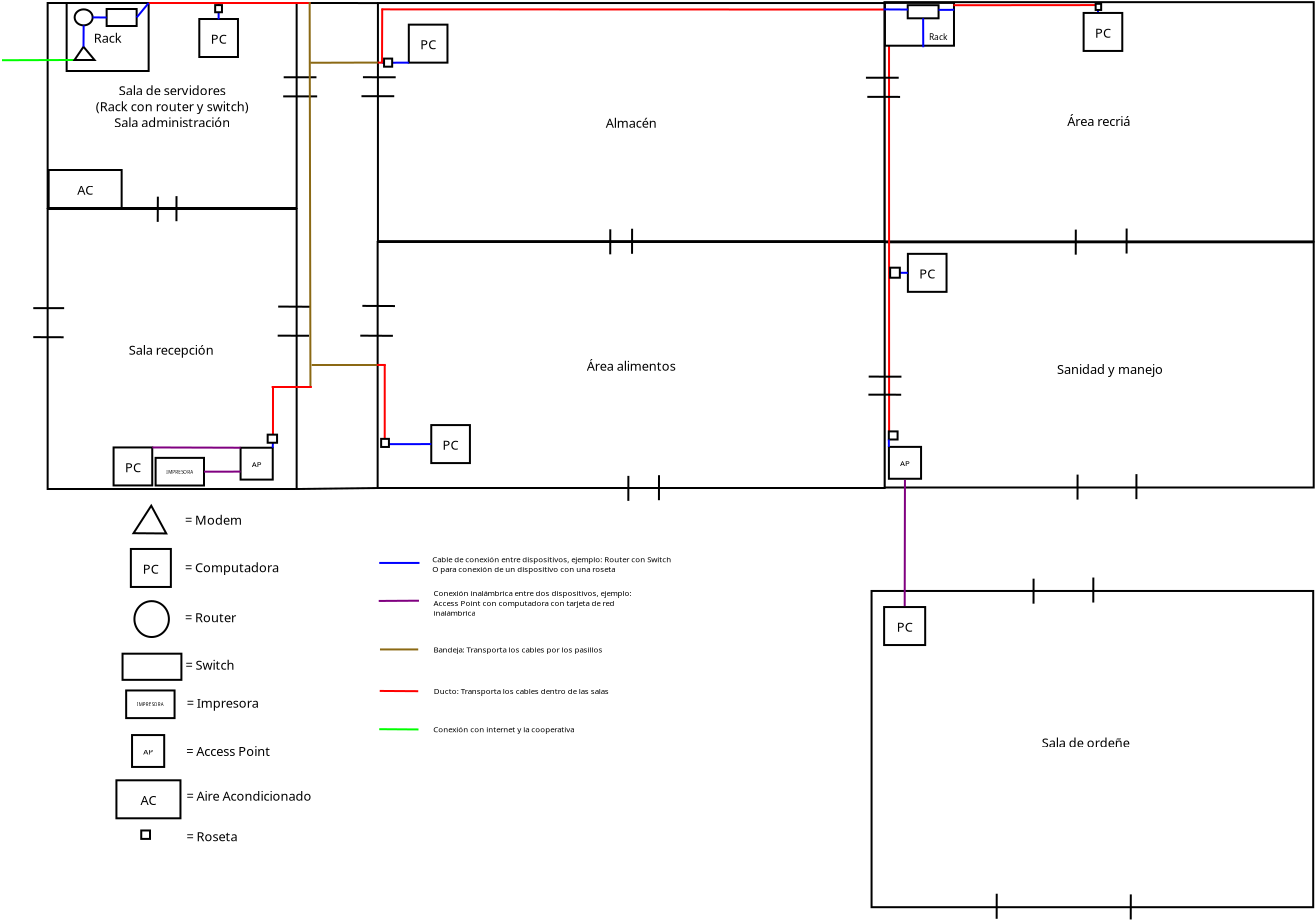<?xml version="1.0" encoding="UTF-8"?>
<dia:diagram xmlns:dia="http://www.lysator.liu.se/~alla/dia/">
  <dia:layer name="Background" visible="true" active="true">
    <dia:object type="Standard - Box" version="0" id="O0">
      <dia:attribute name="obj_pos">
        <dia:point val="50.646,34.348"/>
      </dia:attribute>
      <dia:attribute name="obj_bb">
        <dia:rectangle val="50.596,34.298;72.778,50.21"/>
      </dia:attribute>
      <dia:attribute name="elem_corner">
        <dia:point val="50.646,34.348"/>
      </dia:attribute>
      <dia:attribute name="elem_width">
        <dia:real val="22.082"/>
      </dia:attribute>
      <dia:attribute name="elem_height">
        <dia:real val="15.812"/>
      </dia:attribute>
      <dia:attribute name="show_background">
        <dia:boolean val="true"/>
      </dia:attribute>
    </dia:object>
    <dia:object type="Standard - Box" version="0" id="O1">
      <dia:attribute name="obj_pos">
        <dia:point val="51.279,16.915"/>
      </dia:attribute>
      <dia:attribute name="obj_bb">
        <dia:rectangle val="51.229,16.865;72.803,29.225"/>
      </dia:attribute>
      <dia:attribute name="elem_corner">
        <dia:point val="51.279,16.915"/>
      </dia:attribute>
      <dia:attribute name="elem_width">
        <dia:real val="21.474"/>
      </dia:attribute>
      <dia:attribute name="elem_height">
        <dia:real val="12.26"/>
      </dia:attribute>
      <dia:attribute name="show_background">
        <dia:boolean val="true"/>
      </dia:attribute>
    </dia:object>
    <dia:object type="Standard - Box" version="0" id="O2">
      <dia:attribute name="obj_pos">
        <dia:point val="51.291,4.908"/>
      </dia:attribute>
      <dia:attribute name="obj_bb">
        <dia:rectangle val="51.241,4.858;72.803,16.92"/>
      </dia:attribute>
      <dia:attribute name="elem_corner">
        <dia:point val="51.291,4.908"/>
      </dia:attribute>
      <dia:attribute name="elem_width">
        <dia:real val="21.462"/>
      </dia:attribute>
      <dia:attribute name="elem_height">
        <dia:real val="11.963"/>
      </dia:attribute>
      <dia:attribute name="show_background">
        <dia:boolean val="true"/>
      </dia:attribute>
    </dia:object>
    <dia:object type="Standard - Line" version="0" id="O3">
      <dia:attribute name="obj_pos">
        <dia:point val="51.523,26.827"/>
      </dia:attribute>
      <dia:attribute name="obj_bb">
        <dia:rectangle val="51.469,6.991;51.573,26.877"/>
      </dia:attribute>
      <dia:attribute name="conn_endpoints">
        <dia:point val="51.523,26.827"/>
        <dia:point val="51.519,7.041"/>
      </dia:attribute>
      <dia:attribute name="numcp">
        <dia:int val="1"/>
      </dia:attribute>
      <dia:attribute name="line_color">
        <dia:color val="#ff0000"/>
      </dia:attribute>
    </dia:object>
    <dia:object type="Standard - Line" version="0" id="O4">
      <dia:attribute name="obj_pos">
        <dia:point val="21.9,4.95"/>
      </dia:attribute>
      <dia:attribute name="obj_bb">
        <dia:rectangle val="21.85,4.9;26.014,5.002"/>
      </dia:attribute>
      <dia:attribute name="conn_endpoints">
        <dia:point val="21.9,4.95"/>
        <dia:point val="25.964,4.952"/>
      </dia:attribute>
      <dia:attribute name="numcp">
        <dia:int val="1"/>
      </dia:attribute>
      <dia:connections>
        <dia:connection handle="0" to="O6" connection="4"/>
        <dia:connection handle="1" to="O38" connection="0"/>
      </dia:connections>
    </dia:object>
    <dia:object type="Flowchart - Box" version="0" id="O5">
      <dia:attribute name="obj_pos">
        <dia:point val="9.45,15.25"/>
      </dia:attribute>
      <dia:attribute name="obj_bb">
        <dia:rectangle val="9.4,15.2;21.95,29.3"/>
      </dia:attribute>
      <dia:attribute name="elem_corner">
        <dia:point val="9.45,15.25"/>
      </dia:attribute>
      <dia:attribute name="elem_width">
        <dia:real val="12.45"/>
      </dia:attribute>
      <dia:attribute name="elem_height">
        <dia:real val="14.0"/>
      </dia:attribute>
      <dia:attribute name="border_width">
        <dia:real val="0.1"/>
      </dia:attribute>
      <dia:attribute name="show_background">
        <dia:boolean val="true"/>
      </dia:attribute>
      <dia:attribute name="padding">
        <dia:real val="0.5"/>
      </dia:attribute>
      <dia:attribute name="text">
        <dia:composite type="text">
          <dia:attribute name="string">
            <dia:string>#Sala recepción#</dia:string>
          </dia:attribute>
          <dia:attribute name="font">
            <dia:font family="sans" style="0" name="Helvetica"/>
          </dia:attribute>
          <dia:attribute name="height">
            <dia:real val="0.8"/>
          </dia:attribute>
          <dia:attribute name="pos">
            <dia:point val="15.675,22.445"/>
          </dia:attribute>
          <dia:attribute name="color">
            <dia:color val="#000000"/>
          </dia:attribute>
          <dia:attribute name="alignment">
            <dia:enum val="1"/>
          </dia:attribute>
        </dia:composite>
      </dia:attribute>
    </dia:object>
    <dia:object type="Flowchart - Box" version="0" id="O6">
      <dia:attribute name="obj_pos">
        <dia:point val="9.45,4.95"/>
      </dia:attribute>
      <dia:attribute name="obj_bb">
        <dia:rectangle val="9.4,4.9;21.95,15.25"/>
      </dia:attribute>
      <dia:attribute name="elem_corner">
        <dia:point val="9.45,4.95"/>
      </dia:attribute>
      <dia:attribute name="elem_width">
        <dia:real val="12.45"/>
      </dia:attribute>
      <dia:attribute name="elem_height">
        <dia:real val="10.25"/>
      </dia:attribute>
      <dia:attribute name="show_background">
        <dia:boolean val="true"/>
      </dia:attribute>
      <dia:attribute name="padding">
        <dia:real val="0.5"/>
      </dia:attribute>
      <dia:attribute name="text">
        <dia:composite type="text">
          <dia:attribute name="string">
            <dia:string>#Sala de servidores
(Rack con router y switch)
Sala administración#</dia:string>
          </dia:attribute>
          <dia:attribute name="font">
            <dia:font family="sans" style="0" name="Helvetica"/>
          </dia:attribute>
          <dia:attribute name="height">
            <dia:real val="0.8"/>
          </dia:attribute>
          <dia:attribute name="pos">
            <dia:point val="15.675,9.47"/>
          </dia:attribute>
          <dia:attribute name="color">
            <dia:color val="#000000"/>
          </dia:attribute>
          <dia:attribute name="alignment">
            <dia:enum val="1"/>
          </dia:attribute>
        </dia:composite>
      </dia:attribute>
    </dia:object>
    <dia:object type="Flowchart - Box" version="0" id="O7">
      <dia:attribute name="obj_pos">
        <dia:point val="10.4,4.95"/>
      </dia:attribute>
      <dia:attribute name="obj_bb">
        <dia:rectangle val="10.35,4.9;14.55,8.4"/>
      </dia:attribute>
      <dia:attribute name="elem_corner">
        <dia:point val="10.4,4.95"/>
      </dia:attribute>
      <dia:attribute name="elem_width">
        <dia:real val="4.1"/>
      </dia:attribute>
      <dia:attribute name="elem_height">
        <dia:real val="3.4"/>
      </dia:attribute>
      <dia:attribute name="border_width">
        <dia:real val="0.1"/>
      </dia:attribute>
      <dia:attribute name="show_background">
        <dia:boolean val="true"/>
      </dia:attribute>
      <dia:attribute name="padding">
        <dia:real val="0.5"/>
      </dia:attribute>
      <dia:attribute name="text">
        <dia:composite type="text">
          <dia:attribute name="string">
            <dia:string>#Rack#</dia:string>
          </dia:attribute>
          <dia:attribute name="font">
            <dia:font family="sans" style="0" name="Helvetica"/>
          </dia:attribute>
          <dia:attribute name="height">
            <dia:real val="0.8"/>
          </dia:attribute>
          <dia:attribute name="pos">
            <dia:point val="12.45,6.845"/>
          </dia:attribute>
          <dia:attribute name="color">
            <dia:color val="#000000"/>
          </dia:attribute>
          <dia:attribute name="alignment">
            <dia:enum val="1"/>
          </dia:attribute>
        </dia:composite>
      </dia:attribute>
    </dia:object>
    <dia:object type="Standard - Ellipse" version="0" id="O8">
      <dia:attribute name="obj_pos">
        <dia:point val="10.8,5.268"/>
      </dia:attribute>
      <dia:attribute name="obj_bb">
        <dia:rectangle val="10.75,5.218;11.75,6.118"/>
      </dia:attribute>
      <dia:attribute name="elem_corner">
        <dia:point val="10.8,5.268"/>
      </dia:attribute>
      <dia:attribute name="elem_width">
        <dia:real val="0.9"/>
      </dia:attribute>
      <dia:attribute name="elem_height">
        <dia:real val="0.8"/>
      </dia:attribute>
    </dia:object>
    <dia:object type="Standard - Box" version="0" id="O9">
      <dia:attribute name="obj_pos">
        <dia:point val="12.4,5.25"/>
      </dia:attribute>
      <dia:attribute name="obj_bb">
        <dia:rectangle val="12.35,5.2;13.95,6.15"/>
      </dia:attribute>
      <dia:attribute name="elem_corner">
        <dia:point val="12.4,5.25"/>
      </dia:attribute>
      <dia:attribute name="elem_width">
        <dia:real val="1.5"/>
      </dia:attribute>
      <dia:attribute name="elem_height">
        <dia:real val="0.85"/>
      </dia:attribute>
      <dia:attribute name="show_background">
        <dia:boolean val="true"/>
      </dia:attribute>
    </dia:object>
    <dia:object type="Standard - Line" version="0" id="O10">
      <dia:attribute name="obj_pos">
        <dia:point val="14.961,14.632"/>
      </dia:attribute>
      <dia:attribute name="obj_bb">
        <dia:rectangle val="14.903,14.582;15.011,15.944"/>
      </dia:attribute>
      <dia:attribute name="conn_endpoints">
        <dia:point val="14.961,14.632"/>
        <dia:point val="14.954,15.894"/>
      </dia:attribute>
      <dia:attribute name="numcp">
        <dia:int val="1"/>
      </dia:attribute>
    </dia:object>
    <dia:object type="Standard - Line" version="0" id="O11">
      <dia:attribute name="obj_pos">
        <dia:point val="15.893,14.607"/>
      </dia:attribute>
      <dia:attribute name="obj_bb">
        <dia:rectangle val="15.84,14.557;15.943,15.909"/>
      </dia:attribute>
      <dia:attribute name="conn_endpoints">
        <dia:point val="15.893,14.607"/>
        <dia:point val="15.89,15.859"/>
      </dia:attribute>
      <dia:attribute name="numcp">
        <dia:int val="1"/>
      </dia:attribute>
    </dia:object>
    <dia:object type="Standard - Line" version="0" id="O12">
      <dia:attribute name="obj_pos">
        <dia:point val="21.252,8.662"/>
      </dia:attribute>
      <dia:attribute name="obj_bb">
        <dia:rectangle val="21.202,8.612;22.941,8.714"/>
      </dia:attribute>
      <dia:attribute name="conn_endpoints">
        <dia:point val="21.252,8.662"/>
        <dia:point val="22.891,8.664"/>
      </dia:attribute>
      <dia:attribute name="numcp">
        <dia:int val="1"/>
      </dia:attribute>
    </dia:object>
    <dia:object type="Standard - Line" version="0" id="O13">
      <dia:attribute name="obj_pos">
        <dia:point val="21.227,9.619"/>
      </dia:attribute>
      <dia:attribute name="obj_bb">
        <dia:rectangle val="21.177,9.569;22.976,9.669"/>
      </dia:attribute>
      <dia:attribute name="conn_endpoints">
        <dia:point val="21.227,9.619"/>
        <dia:point val="22.926,9.619"/>
      </dia:attribute>
      <dia:attribute name="numcp">
        <dia:int val="1"/>
      </dia:attribute>
    </dia:object>
    <dia:object type="Flowchart - Box" version="0" id="O14">
      <dia:attribute name="obj_pos">
        <dia:point val="9.5,13.3"/>
      </dia:attribute>
      <dia:attribute name="obj_bb">
        <dia:rectangle val="9.45,13.25;13.2,15.25"/>
      </dia:attribute>
      <dia:attribute name="elem_corner">
        <dia:point val="9.5,13.3"/>
      </dia:attribute>
      <dia:attribute name="elem_width">
        <dia:real val="3.65"/>
      </dia:attribute>
      <dia:attribute name="elem_height">
        <dia:real val="1.9"/>
      </dia:attribute>
      <dia:attribute name="show_background">
        <dia:boolean val="true"/>
      </dia:attribute>
      <dia:attribute name="padding">
        <dia:real val="0.5"/>
      </dia:attribute>
      <dia:attribute name="text">
        <dia:composite type="text">
          <dia:attribute name="string">
            <dia:string>#AC#</dia:string>
          </dia:attribute>
          <dia:attribute name="font">
            <dia:font family="sans" style="0" name="Helvetica"/>
          </dia:attribute>
          <dia:attribute name="height">
            <dia:real val="0.8"/>
          </dia:attribute>
          <dia:attribute name="pos">
            <dia:point val="11.325,14.445"/>
          </dia:attribute>
          <dia:attribute name="color">
            <dia:color val="#000000"/>
          </dia:attribute>
          <dia:attribute name="alignment">
            <dia:enum val="1"/>
          </dia:attribute>
        </dia:composite>
      </dia:attribute>
    </dia:object>
    <dia:object type="Standard - Line" version="0" id="O15">
      <dia:attribute name="obj_pos">
        <dia:point val="7.168,7.811"/>
      </dia:attribute>
      <dia:attribute name="obj_bb">
        <dia:rectangle val="7.118,7.749;10.843,7.862"/>
      </dia:attribute>
      <dia:attribute name="conn_endpoints">
        <dia:point val="7.168,7.811"/>
        <dia:point val="10.793,7.799"/>
      </dia:attribute>
      <dia:attribute name="numcp">
        <dia:int val="1"/>
      </dia:attribute>
      <dia:attribute name="line_color">
        <dia:color val="#00ff00"/>
      </dia:attribute>
      <dia:connections>
        <dia:connection handle="1" to="O107" connection="0"/>
      </dia:connections>
    </dia:object>
    <dia:object type="Standard - Line" version="0" id="O16">
      <dia:attribute name="obj_pos">
        <dia:point val="11.7,5.668"/>
      </dia:attribute>
      <dia:attribute name="obj_bb">
        <dia:rectangle val="11.649,5.617;12.45,5.726"/>
      </dia:attribute>
      <dia:attribute name="conn_endpoints">
        <dia:point val="11.7,5.668"/>
        <dia:point val="12.4,5.675"/>
      </dia:attribute>
      <dia:attribute name="numcp">
        <dia:int val="1"/>
      </dia:attribute>
      <dia:attribute name="line_color">
        <dia:color val="#0000ff"/>
      </dia:attribute>
      <dia:connections>
        <dia:connection handle="0" to="O8" connection="4"/>
        <dia:connection handle="1" to="O9" connection="3"/>
      </dia:connections>
    </dia:object>
    <dia:object type="Flowchart - Box" version="0" id="O17">
      <dia:attribute name="obj_pos">
        <dia:point val="17.033,5.75"/>
      </dia:attribute>
      <dia:attribute name="obj_bb">
        <dia:rectangle val="16.983,5.7;19.015,7.7"/>
      </dia:attribute>
      <dia:attribute name="elem_corner">
        <dia:point val="17.033,5.75"/>
      </dia:attribute>
      <dia:attribute name="elem_width">
        <dia:real val="1.933"/>
      </dia:attribute>
      <dia:attribute name="elem_height">
        <dia:real val="1.9"/>
      </dia:attribute>
      <dia:attribute name="border_width">
        <dia:real val="0.1"/>
      </dia:attribute>
      <dia:attribute name="show_background">
        <dia:boolean val="true"/>
      </dia:attribute>
      <dia:attribute name="padding">
        <dia:real val="0.5"/>
      </dia:attribute>
      <dia:attribute name="text">
        <dia:composite type="text">
          <dia:attribute name="string">
            <dia:string>#PC#</dia:string>
          </dia:attribute>
          <dia:attribute name="font">
            <dia:font family="sans" style="0" name="Helvetica"/>
          </dia:attribute>
          <dia:attribute name="height">
            <dia:real val="0.8"/>
          </dia:attribute>
          <dia:attribute name="pos">
            <dia:point val="17.999,6.895"/>
          </dia:attribute>
          <dia:attribute name="color">
            <dia:color val="#000000"/>
          </dia:attribute>
          <dia:attribute name="alignment">
            <dia:enum val="1"/>
          </dia:attribute>
        </dia:composite>
      </dia:attribute>
    </dia:object>
    <dia:object type="Standard - Line" version="0" id="O18">
      <dia:attribute name="obj_pos">
        <dia:point val="17.999,5.766"/>
      </dia:attribute>
      <dia:attribute name="obj_bb">
        <dia:rectangle val="17.949,4.866;18.05,5.816"/>
      </dia:attribute>
      <dia:attribute name="conn_endpoints">
        <dia:point val="17.999,5.766"/>
        <dia:point val="18,4.916"/>
      </dia:attribute>
      <dia:attribute name="numcp">
        <dia:int val="1"/>
      </dia:attribute>
      <dia:attribute name="line_color">
        <dia:color val="#0000ff"/>
      </dia:attribute>
      <dia:connections>
        <dia:connection handle="0" to="O17" connection="2"/>
      </dia:connections>
    </dia:object>
    <dia:object type="Standard - Line" version="0" id="O19">
      <dia:attribute name="obj_pos">
        <dia:point val="14.5,4.95"/>
      </dia:attribute>
      <dia:attribute name="obj_bb">
        <dia:rectangle val="14.45,4.9;22.65,5"/>
      </dia:attribute>
      <dia:attribute name="conn_endpoints">
        <dia:point val="14.5,4.95"/>
        <dia:point val="22.6,4.95"/>
      </dia:attribute>
      <dia:attribute name="numcp">
        <dia:int val="1"/>
      </dia:attribute>
      <dia:attribute name="line_color">
        <dia:color val="#ff0000"/>
      </dia:attribute>
      <dia:connections>
        <dia:connection handle="0" to="O7" connection="4"/>
      </dia:connections>
    </dia:object>
    <dia:object type="Standard - Line" version="0" id="O20">
      <dia:attribute name="obj_pos">
        <dia:point val="13.9,5.675"/>
      </dia:attribute>
      <dia:attribute name="obj_bb">
        <dia:rectangle val="13.83,4.88;14.57,5.745"/>
      </dia:attribute>
      <dia:attribute name="conn_endpoints">
        <dia:point val="13.9,5.675"/>
        <dia:point val="14.5,4.95"/>
      </dia:attribute>
      <dia:attribute name="numcp">
        <dia:int val="1"/>
      </dia:attribute>
      <dia:attribute name="line_color">
        <dia:color val="#0000ff"/>
      </dia:attribute>
      <dia:connections>
        <dia:connection handle="0" to="O9" connection="4"/>
        <dia:connection handle="1" to="O7" connection="4"/>
      </dia:connections>
    </dia:object>
    <dia:object type="Standard - Line" version="0" id="O21">
      <dia:attribute name="obj_pos">
        <dia:point val="8.731,20.207"/>
      </dia:attribute>
      <dia:attribute name="obj_bb">
        <dia:rectangle val="8.681,20.157;10.325,20.257"/>
      </dia:attribute>
      <dia:attribute name="conn_endpoints">
        <dia:point val="8.731,20.207"/>
        <dia:point val="10.275,20.207"/>
      </dia:attribute>
      <dia:attribute name="numcp">
        <dia:int val="1"/>
      </dia:attribute>
    </dia:object>
    <dia:object type="Standard - Line" version="0" id="O22">
      <dia:attribute name="obj_pos">
        <dia:point val="8.731,21.657"/>
      </dia:attribute>
      <dia:attribute name="obj_bb">
        <dia:rectangle val="8.681,21.607;10.3,21.712"/>
      </dia:attribute>
      <dia:attribute name="conn_endpoints">
        <dia:point val="8.731,21.657"/>
        <dia:point val="10.25,21.662"/>
      </dia:attribute>
      <dia:attribute name="numcp">
        <dia:int val="1"/>
      </dia:attribute>
    </dia:object>
    <dia:object type="Standard - Line" version="0" id="O23">
      <dia:attribute name="obj_pos">
        <dia:point val="20.977,20.129"/>
      </dia:attribute>
      <dia:attribute name="obj_bb">
        <dia:rectangle val="20.927,20.079;22.658,20.187"/>
      </dia:attribute>
      <dia:attribute name="conn_endpoints">
        <dia:point val="20.977,20.129"/>
        <dia:point val="22.608,20.137"/>
      </dia:attribute>
      <dia:attribute name="numcp">
        <dia:int val="1"/>
      </dia:attribute>
    </dia:object>
    <dia:object type="Standard - Line" version="0" id="O24">
      <dia:attribute name="obj_pos">
        <dia:point val="20.952,21.584"/>
      </dia:attribute>
      <dia:attribute name="obj_bb">
        <dia:rectangle val="20.902,21.534;22.57,21.636"/>
      </dia:attribute>
      <dia:attribute name="conn_endpoints">
        <dia:point val="20.952,21.584"/>
        <dia:point val="22.52,21.586"/>
      </dia:attribute>
      <dia:attribute name="numcp">
        <dia:int val="1"/>
      </dia:attribute>
    </dia:object>
    <dia:object type="Standard - Line" version="0" id="O25">
      <dia:attribute name="obj_pos">
        <dia:point val="22.55,4.9"/>
      </dia:attribute>
      <dia:attribute name="obj_bb">
        <dia:rectangle val="22.5,4.85;22.64,24.182"/>
      </dia:attribute>
      <dia:attribute name="conn_endpoints">
        <dia:point val="22.55,4.9"/>
        <dia:point val="22.59,24.132"/>
      </dia:attribute>
      <dia:attribute name="numcp">
        <dia:int val="1"/>
      </dia:attribute>
      <dia:attribute name="line_color">
        <dia:color val="#8b6914"/>
      </dia:attribute>
    </dia:object>
    <dia:object type="Standard - Line" version="0" id="O26">
      <dia:attribute name="obj_pos">
        <dia:point val="20.65,24.15"/>
      </dia:attribute>
      <dia:attribute name="obj_bb">
        <dia:rectangle val="20.6,24.099;22.711,24.2"/>
      </dia:attribute>
      <dia:attribute name="conn_endpoints">
        <dia:point val="20.65,24.15"/>
        <dia:point val="22.661,24.149"/>
      </dia:attribute>
      <dia:attribute name="numcp">
        <dia:int val="1"/>
      </dia:attribute>
      <dia:attribute name="line_color">
        <dia:color val="#ff0000"/>
      </dia:attribute>
    </dia:object>
    <dia:object type="Flowchart - Box" version="0" id="O27">
      <dia:attribute name="obj_pos">
        <dia:point val="12.747,27.172"/>
      </dia:attribute>
      <dia:attribute name="obj_bb">
        <dia:rectangle val="12.697,27.122;14.73,29.122"/>
      </dia:attribute>
      <dia:attribute name="elem_corner">
        <dia:point val="12.747,27.172"/>
      </dia:attribute>
      <dia:attribute name="elem_width">
        <dia:real val="1.933"/>
      </dia:attribute>
      <dia:attribute name="elem_height">
        <dia:real val="1.9"/>
      </dia:attribute>
      <dia:attribute name="show_background">
        <dia:boolean val="true"/>
      </dia:attribute>
      <dia:attribute name="padding">
        <dia:real val="0.5"/>
      </dia:attribute>
      <dia:attribute name="text">
        <dia:composite type="text">
          <dia:attribute name="string">
            <dia:string>#PC#</dia:string>
          </dia:attribute>
          <dia:attribute name="font">
            <dia:font family="sans" style="0" name="Helvetica"/>
          </dia:attribute>
          <dia:attribute name="height">
            <dia:real val="0.8"/>
          </dia:attribute>
          <dia:attribute name="pos">
            <dia:point val="13.713,28.317"/>
          </dia:attribute>
          <dia:attribute name="color">
            <dia:color val="#000000"/>
          </dia:attribute>
          <dia:attribute name="alignment">
            <dia:enum val="1"/>
          </dia:attribute>
        </dia:composite>
      </dia:attribute>
    </dia:object>
    <dia:object type="Standard - Line" version="0" id="O28">
      <dia:attribute name="obj_pos">
        <dia:point val="20.718,24.2"/>
      </dia:attribute>
      <dia:attribute name="obj_bb">
        <dia:rectangle val="20.666,24.15;20.768,26.851"/>
      </dia:attribute>
      <dia:attribute name="conn_endpoints">
        <dia:point val="20.718,24.2"/>
        <dia:point val="20.716,26.801"/>
      </dia:attribute>
      <dia:attribute name="numcp">
        <dia:int val="1"/>
      </dia:attribute>
      <dia:attribute name="line_color">
        <dia:color val="#ff0000"/>
      </dia:attribute>
    </dia:object>
    <dia:object type="Flowchart - Box" version="0" id="O29">
      <dia:attribute name="obj_pos">
        <dia:point val="25.95,16.9"/>
      </dia:attribute>
      <dia:attribute name="obj_bb">
        <dia:rectangle val="25.9,16.85;51.35,29.25"/>
      </dia:attribute>
      <dia:attribute name="elem_corner">
        <dia:point val="25.95,16.9"/>
      </dia:attribute>
      <dia:attribute name="elem_width">
        <dia:real val="25.35"/>
      </dia:attribute>
      <dia:attribute name="elem_height">
        <dia:real val="12.3"/>
      </dia:attribute>
      <dia:attribute name="border_width">
        <dia:real val="0.1"/>
      </dia:attribute>
      <dia:attribute name="show_background">
        <dia:boolean val="true"/>
      </dia:attribute>
      <dia:attribute name="padding">
        <dia:real val="0.5"/>
      </dia:attribute>
      <dia:attribute name="text">
        <dia:composite type="text">
          <dia:attribute name="string">
            <dia:string>#Área alimentos#</dia:string>
          </dia:attribute>
          <dia:attribute name="font">
            <dia:font family="sans" style="0" name="Helvetica"/>
          </dia:attribute>
          <dia:attribute name="height">
            <dia:real val="0.8"/>
          </dia:attribute>
          <dia:attribute name="pos">
            <dia:point val="38.625,23.245"/>
          </dia:attribute>
          <dia:attribute name="color">
            <dia:color val="#000000"/>
          </dia:attribute>
          <dia:attribute name="alignment">
            <dia:enum val="1"/>
          </dia:attribute>
        </dia:composite>
      </dia:attribute>
    </dia:object>
    <dia:object type="Standard - Line" version="0" id="O30">
      <dia:attribute name="obj_pos">
        <dia:point val="22.65,23.05"/>
      </dia:attribute>
      <dia:attribute name="obj_bb">
        <dia:rectangle val="22.6,23;26,23.1"/>
      </dia:attribute>
      <dia:attribute name="conn_endpoints">
        <dia:point val="22.65,23.05"/>
        <dia:point val="25.95,23.05"/>
      </dia:attribute>
      <dia:attribute name="numcp">
        <dia:int val="1"/>
      </dia:attribute>
      <dia:attribute name="line_color">
        <dia:color val="#8b6914"/>
      </dia:attribute>
      <dia:connections>
        <dia:connection handle="1" to="O29" connection="7"/>
      </dia:connections>
    </dia:object>
    <dia:object type="Standard - Line" version="0" id="O31">
      <dia:attribute name="obj_pos">
        <dia:point val="25.916,23.048"/>
      </dia:attribute>
      <dia:attribute name="obj_bb">
        <dia:rectangle val="25.866,22.998;26.407,23.098"/>
      </dia:attribute>
      <dia:attribute name="conn_endpoints">
        <dia:point val="25.916,23.048"/>
        <dia:point val="26.358,23.048"/>
      </dia:attribute>
      <dia:attribute name="numcp">
        <dia:int val="1"/>
      </dia:attribute>
      <dia:attribute name="line_color">
        <dia:color val="#ff0000"/>
      </dia:attribute>
    </dia:object>
    <dia:object type="Standard - Line" version="0" id="O32">
      <dia:attribute name="obj_pos">
        <dia:point val="26.304,23.057"/>
      </dia:attribute>
      <dia:attribute name="obj_bb">
        <dia:rectangle val="26.254,23.007;26.354,27.084"/>
      </dia:attribute>
      <dia:attribute name="conn_endpoints">
        <dia:point val="26.304,23.057"/>
        <dia:point val="26.304,27.034"/>
      </dia:attribute>
      <dia:attribute name="numcp">
        <dia:int val="1"/>
      </dia:attribute>
      <dia:attribute name="line_color">
        <dia:color val="#ff0000"/>
      </dia:attribute>
    </dia:object>
    <dia:object type="Flowchart - Box" version="0" id="O33">
      <dia:attribute name="obj_pos">
        <dia:point val="28.631,26.054"/>
      </dia:attribute>
      <dia:attribute name="obj_bb">
        <dia:rectangle val="28.581,26.004;30.613,28.004"/>
      </dia:attribute>
      <dia:attribute name="elem_corner">
        <dia:point val="28.631,26.054"/>
      </dia:attribute>
      <dia:attribute name="elem_width">
        <dia:real val="1.933"/>
      </dia:attribute>
      <dia:attribute name="elem_height">
        <dia:real val="1.9"/>
      </dia:attribute>
      <dia:attribute name="show_background">
        <dia:boolean val="true"/>
      </dia:attribute>
      <dia:attribute name="padding">
        <dia:real val="0.5"/>
      </dia:attribute>
      <dia:attribute name="text">
        <dia:composite type="text">
          <dia:attribute name="string">
            <dia:string>#PC#</dia:string>
          </dia:attribute>
          <dia:attribute name="font">
            <dia:font family="sans" style="0" name="Helvetica"/>
          </dia:attribute>
          <dia:attribute name="height">
            <dia:real val="0.8"/>
          </dia:attribute>
          <dia:attribute name="pos">
            <dia:point val="29.597,27.199"/>
          </dia:attribute>
          <dia:attribute name="color">
            <dia:color val="#000000"/>
          </dia:attribute>
          <dia:attribute name="alignment">
            <dia:enum val="1"/>
          </dia:attribute>
        </dia:composite>
      </dia:attribute>
    </dia:object>
    <dia:object type="Standard - Line" version="0" id="O34">
      <dia:attribute name="obj_pos">
        <dia:point val="28.631,27.004"/>
      </dia:attribute>
      <dia:attribute name="obj_bb">
        <dia:rectangle val="26.299,26.954;28.681,27.058"/>
      </dia:attribute>
      <dia:attribute name="conn_endpoints">
        <dia:point val="28.631,27.004"/>
        <dia:point val="26.349,27.008"/>
      </dia:attribute>
      <dia:attribute name="numcp">
        <dia:int val="1"/>
      </dia:attribute>
      <dia:attribute name="line_color">
        <dia:color val="#0000ff"/>
      </dia:attribute>
      <dia:connections>
        <dia:connection handle="0" to="O33" connection="7"/>
      </dia:connections>
    </dia:object>
    <dia:object type="Standard - Line" version="0" id="O35">
      <dia:attribute name="obj_pos">
        <dia:point val="25.186,20.094"/>
      </dia:attribute>
      <dia:attribute name="obj_bb">
        <dia:rectangle val="25.136,20.044;26.867,20.152"/>
      </dia:attribute>
      <dia:attribute name="conn_endpoints">
        <dia:point val="25.186,20.094"/>
        <dia:point val="26.817,20.102"/>
      </dia:attribute>
      <dia:attribute name="numcp">
        <dia:int val="1"/>
      </dia:attribute>
    </dia:object>
    <dia:object type="Standard - Line" version="0" id="O36">
      <dia:attribute name="obj_pos">
        <dia:point val="25.082,21.583"/>
      </dia:attribute>
      <dia:attribute name="obj_bb">
        <dia:rectangle val="25.032,21.533;26.763,21.641"/>
      </dia:attribute>
      <dia:attribute name="conn_endpoints">
        <dia:point val="25.082,21.583"/>
        <dia:point val="26.713,21.591"/>
      </dia:attribute>
      <dia:attribute name="numcp">
        <dia:int val="1"/>
      </dia:attribute>
    </dia:object>
    <dia:object type="Standard - Line" version="0" id="O37">
      <dia:attribute name="obj_pos">
        <dia:point val="21.9,29.25"/>
      </dia:attribute>
      <dia:attribute name="obj_bb">
        <dia:rectangle val="21.849,29.149;26.001,29.301"/>
      </dia:attribute>
      <dia:attribute name="conn_endpoints">
        <dia:point val="21.9,29.25"/>
        <dia:point val="25.95,29.2"/>
      </dia:attribute>
      <dia:attribute name="numcp">
        <dia:int val="1"/>
      </dia:attribute>
      <dia:connections>
        <dia:connection handle="0" to="O5" connection="15"/>
        <dia:connection handle="1" to="O29" connection="11"/>
      </dia:connections>
    </dia:object>
    <dia:object type="Flowchart - Box" version="0" id="O38">
      <dia:attribute name="obj_pos">
        <dia:point val="25.964,4.952"/>
      </dia:attribute>
      <dia:attribute name="obj_bb">
        <dia:rectangle val="25.914,4.902;51.34,16.906"/>
      </dia:attribute>
      <dia:attribute name="elem_corner">
        <dia:point val="25.964,4.952"/>
      </dia:attribute>
      <dia:attribute name="elem_width">
        <dia:real val="25.327"/>
      </dia:attribute>
      <dia:attribute name="elem_height">
        <dia:real val="11.905"/>
      </dia:attribute>
      <dia:attribute name="show_background">
        <dia:boolean val="true"/>
      </dia:attribute>
      <dia:attribute name="padding">
        <dia:real val="0.5"/>
      </dia:attribute>
      <dia:attribute name="text">
        <dia:composite type="text">
          <dia:attribute name="string">
            <dia:string>#Almacén#</dia:string>
          </dia:attribute>
          <dia:attribute name="font">
            <dia:font family="sans" style="0" name="Helvetica"/>
          </dia:attribute>
          <dia:attribute name="height">
            <dia:real val="0.8"/>
          </dia:attribute>
          <dia:attribute name="pos">
            <dia:point val="38.627,11.099"/>
          </dia:attribute>
          <dia:attribute name="color">
            <dia:color val="#000000"/>
          </dia:attribute>
          <dia:attribute name="alignment">
            <dia:enum val="1"/>
          </dia:attribute>
        </dia:composite>
      </dia:attribute>
    </dia:object>
    <dia:object type="Standard - Line" version="0" id="O39">
      <dia:attribute name="obj_pos">
        <dia:point val="25.215,8.661"/>
      </dia:attribute>
      <dia:attribute name="obj_bb">
        <dia:rectangle val="25.165,8.611;26.904,8.713"/>
      </dia:attribute>
      <dia:attribute name="conn_endpoints">
        <dia:point val="25.215,8.661"/>
        <dia:point val="26.853,8.663"/>
      </dia:attribute>
      <dia:attribute name="numcp">
        <dia:int val="1"/>
      </dia:attribute>
    </dia:object>
    <dia:object type="Standard - Line" version="0" id="O40">
      <dia:attribute name="obj_pos">
        <dia:point val="25.141,9.609"/>
      </dia:attribute>
      <dia:attribute name="obj_bb">
        <dia:rectangle val="25.091,9.559;26.83,9.661"/>
      </dia:attribute>
      <dia:attribute name="conn_endpoints">
        <dia:point val="25.141,9.609"/>
        <dia:point val="26.78,9.611"/>
      </dia:attribute>
      <dia:attribute name="numcp">
        <dia:int val="1"/>
      </dia:attribute>
    </dia:object>
    <dia:object type="Standard - Line" version="0" id="O41">
      <dia:attribute name="obj_pos">
        <dia:point val="25.964,7.928"/>
      </dia:attribute>
      <dia:attribute name="obj_bb">
        <dia:rectangle val="22.534,7.878;26.014,7.988"/>
      </dia:attribute>
      <dia:attribute name="conn_endpoints">
        <dia:point val="25.964,7.928"/>
        <dia:point val="22.584,7.938"/>
      </dia:attribute>
      <dia:attribute name="numcp">
        <dia:int val="1"/>
      </dia:attribute>
      <dia:attribute name="line_color">
        <dia:color val="#8b6914"/>
      </dia:attribute>
      <dia:connections>
        <dia:connection handle="0" to="O38" connection="5"/>
      </dia:connections>
    </dia:object>
    <dia:object type="Standard - Line" version="0" id="O42">
      <dia:attribute name="obj_pos">
        <dia:point val="25.967,7.928"/>
      </dia:attribute>
      <dia:attribute name="obj_bb">
        <dia:rectangle val="25.916,7.877;26.327,7.989"/>
      </dia:attribute>
      <dia:attribute name="conn_endpoints">
        <dia:point val="25.967,7.928"/>
        <dia:point val="26.276,7.938"/>
      </dia:attribute>
      <dia:attribute name="numcp">
        <dia:int val="1"/>
      </dia:attribute>
      <dia:attribute name="line_color">
        <dia:color val="#ff0000"/>
      </dia:attribute>
    </dia:object>
    <dia:object type="Flowchart - Box" version="0" id="O43">
      <dia:attribute name="obj_pos">
        <dia:point val="27.508,6.032"/>
      </dia:attribute>
      <dia:attribute name="obj_bb">
        <dia:rectangle val="27.457,5.982;29.49,7.982"/>
      </dia:attribute>
      <dia:attribute name="elem_corner">
        <dia:point val="27.508,6.032"/>
      </dia:attribute>
      <dia:attribute name="elem_width">
        <dia:real val="1.933"/>
      </dia:attribute>
      <dia:attribute name="elem_height">
        <dia:real val="1.9"/>
      </dia:attribute>
      <dia:attribute name="show_background">
        <dia:boolean val="true"/>
      </dia:attribute>
      <dia:attribute name="padding">
        <dia:real val="0.5"/>
      </dia:attribute>
      <dia:attribute name="text">
        <dia:composite type="text">
          <dia:attribute name="string">
            <dia:string>#PC#</dia:string>
          </dia:attribute>
          <dia:attribute name="font">
            <dia:font family="sans" style="0" name="Helvetica"/>
          </dia:attribute>
          <dia:attribute name="height">
            <dia:real val="0.8"/>
          </dia:attribute>
          <dia:attribute name="pos">
            <dia:point val="28.474,7.177"/>
          </dia:attribute>
          <dia:attribute name="color">
            <dia:color val="#000000"/>
          </dia:attribute>
          <dia:attribute name="alignment">
            <dia:enum val="1"/>
          </dia:attribute>
        </dia:composite>
      </dia:attribute>
    </dia:object>
    <dia:object type="Standard - Line" version="0" id="O44">
      <dia:attribute name="obj_pos">
        <dia:point val="27.508,7.932"/>
      </dia:attribute>
      <dia:attribute name="obj_bb">
        <dia:rectangle val="26.129,7.882;27.558,7.988"/>
      </dia:attribute>
      <dia:attribute name="conn_endpoints">
        <dia:point val="27.508,7.932"/>
        <dia:point val="26.179,7.938"/>
      </dia:attribute>
      <dia:attribute name="numcp">
        <dia:int val="1"/>
      </dia:attribute>
      <dia:attribute name="line_color">
        <dia:color val="#0000ff"/>
      </dia:attribute>
      <dia:connections>
        <dia:connection handle="0" to="O43" connection="11"/>
      </dia:connections>
    </dia:object>
    <dia:object type="Standard - Line" version="0" id="O45">
      <dia:attribute name="obj_pos">
        <dia:point val="26.169,7.957"/>
      </dia:attribute>
      <dia:attribute name="obj_bb">
        <dia:rectangle val="26.119,5.179;26.229,8.007"/>
      </dia:attribute>
      <dia:attribute name="conn_endpoints">
        <dia:point val="26.169,7.957"/>
        <dia:point val="26.179,5.229"/>
      </dia:attribute>
      <dia:attribute name="numcp">
        <dia:int val="1"/>
      </dia:attribute>
      <dia:attribute name="line_color">
        <dia:color val="#ff0000"/>
      </dia:attribute>
    </dia:object>
    <dia:object type="Standard - Line" version="0" id="O46">
      <dia:attribute name="obj_pos">
        <dia:point val="26.141,5.268"/>
      </dia:attribute>
      <dia:attribute name="obj_bb">
        <dia:rectangle val="26.091,5.218;51.506,5.328"/>
      </dia:attribute>
      <dia:attribute name="conn_endpoints">
        <dia:point val="26.141,5.268"/>
        <dia:point val="51.456,5.278"/>
      </dia:attribute>
      <dia:attribute name="numcp">
        <dia:int val="1"/>
      </dia:attribute>
      <dia:attribute name="line_color">
        <dia:color val="#ff0000"/>
      </dia:attribute>
    </dia:object>
    <dia:object type="Standard - Box" version="0" id="O47">
      <dia:attribute name="obj_pos">
        <dia:point val="51.316,4.945"/>
      </dia:attribute>
      <dia:attribute name="obj_bb">
        <dia:rectangle val="51.266,4.895;54.817,7.134"/>
      </dia:attribute>
      <dia:attribute name="elem_corner">
        <dia:point val="51.316,4.945"/>
      </dia:attribute>
      <dia:attribute name="elem_width">
        <dia:real val="3.451"/>
      </dia:attribute>
      <dia:attribute name="elem_height">
        <dia:real val="2.14"/>
      </dia:attribute>
      <dia:attribute name="show_background">
        <dia:boolean val="true"/>
      </dia:attribute>
    </dia:object>
    <dia:object type="Standard - Text" version="1" id="O48">
      <dia:attribute name="obj_pos">
        <dia:point val="53.041,6.015"/>
      </dia:attribute>
      <dia:attribute name="obj_bb">
        <dia:rectangle val="53.041,5.42;53.041,6.165"/>
      </dia:attribute>
      <dia:attribute name="text">
        <dia:composite type="text">
          <dia:attribute name="string">
            <dia:string>##</dia:string>
          </dia:attribute>
          <dia:attribute name="font">
            <dia:font family="sans" style="0" name="Helvetica"/>
          </dia:attribute>
          <dia:attribute name="height">
            <dia:real val="0.8"/>
          </dia:attribute>
          <dia:attribute name="pos">
            <dia:point val="53.041,6.015"/>
          </dia:attribute>
          <dia:attribute name="color">
            <dia:color val="#000000"/>
          </dia:attribute>
          <dia:attribute name="alignment">
            <dia:enum val="0"/>
          </dia:attribute>
        </dia:composite>
      </dia:attribute>
      <dia:attribute name="valign">
        <dia:enum val="3"/>
      </dia:attribute>
      <dia:connections>
        <dia:connection handle="0" to="O47" connection="8"/>
      </dia:connections>
    </dia:object>
    <dia:object type="Standard - Text" version="1" id="O49">
      <dia:attribute name="obj_pos">
        <dia:point val="53.514,6.815"/>
      </dia:attribute>
      <dia:attribute name="obj_bb">
        <dia:rectangle val="53.514,6.422;54.534,6.915"/>
      </dia:attribute>
      <dia:attribute name="text">
        <dia:composite type="text">
          <dia:attribute name="string">
            <dia:string>#Rack#</dia:string>
          </dia:attribute>
          <dia:attribute name="font">
            <dia:font family="sans" style="0" name="Helvetica"/>
          </dia:attribute>
          <dia:attribute name="height">
            <dia:real val="0.529"/>
          </dia:attribute>
          <dia:attribute name="pos">
            <dia:point val="53.514,6.815"/>
          </dia:attribute>
          <dia:attribute name="color">
            <dia:color val="#000000"/>
          </dia:attribute>
          <dia:attribute name="alignment">
            <dia:enum val="0"/>
          </dia:attribute>
        </dia:composite>
      </dia:attribute>
      <dia:attribute name="valign">
        <dia:enum val="3"/>
      </dia:attribute>
    </dia:object>
    <dia:object type="Standard - Box" version="0" id="O50">
      <dia:attribute name="obj_pos">
        <dia:point val="52.454,5.06"/>
      </dia:attribute>
      <dia:attribute name="obj_bb">
        <dia:rectangle val="52.404,5.01;54.046,5.766"/>
      </dia:attribute>
      <dia:attribute name="elem_corner">
        <dia:point val="52.454,5.06"/>
      </dia:attribute>
      <dia:attribute name="elem_width">
        <dia:real val="1.542"/>
      </dia:attribute>
      <dia:attribute name="elem_height">
        <dia:real val="0.655"/>
      </dia:attribute>
      <dia:attribute name="show_background">
        <dia:boolean val="true"/>
      </dia:attribute>
    </dia:object>
    <dia:object type="Standard - Line" version="0" id="O51">
      <dia:attribute name="obj_pos">
        <dia:point val="52.465,5.277"/>
      </dia:attribute>
      <dia:attribute name="obj_bb">
        <dia:rectangle val="51.191,5.22;52.515,5.328"/>
      </dia:attribute>
      <dia:attribute name="conn_endpoints">
        <dia:point val="52.465,5.277"/>
        <dia:point val="51.242,5.27"/>
      </dia:attribute>
      <dia:attribute name="numcp">
        <dia:int val="1"/>
      </dia:attribute>
      <dia:attribute name="line_color">
        <dia:color val="#0000ff"/>
      </dia:attribute>
    </dia:object>
    <dia:object type="Standard - Line" version="0" id="O52">
      <dia:attribute name="obj_pos">
        <dia:point val="54.779,5.291"/>
      </dia:attribute>
      <dia:attribute name="obj_bb">
        <dia:rectangle val="53.944,5.24;54.829,5.344"/>
      </dia:attribute>
      <dia:attribute name="conn_endpoints">
        <dia:point val="54.779,5.291"/>
        <dia:point val="53.994,5.294"/>
      </dia:attribute>
      <dia:attribute name="numcp">
        <dia:int val="1"/>
      </dia:attribute>
      <dia:attribute name="line_color">
        <dia:color val="#0000ff"/>
      </dia:attribute>
    </dia:object>
    <dia:object type="Standard - Line" version="0" id="O53">
      <dia:attribute name="obj_pos">
        <dia:point val="50.365,8.686"/>
      </dia:attribute>
      <dia:attribute name="obj_bb">
        <dia:rectangle val="50.315,8.636;52.054,8.738"/>
      </dia:attribute>
      <dia:attribute name="conn_endpoints">
        <dia:point val="50.365,8.686"/>
        <dia:point val="52.004,8.688"/>
      </dia:attribute>
      <dia:attribute name="numcp">
        <dia:int val="1"/>
      </dia:attribute>
    </dia:object>
    <dia:object type="Standard - Line" version="0" id="O54">
      <dia:attribute name="obj_pos">
        <dia:point val="50.433,9.643"/>
      </dia:attribute>
      <dia:attribute name="obj_bb">
        <dia:rectangle val="50.383,9.593;52.122,9.695"/>
      </dia:attribute>
      <dia:attribute name="conn_endpoints">
        <dia:point val="50.433,9.643"/>
        <dia:point val="52.072,9.645"/>
      </dia:attribute>
      <dia:attribute name="numcp">
        <dia:int val="1"/>
      </dia:attribute>
    </dia:object>
    <dia:object type="Standard - Line" version="0" id="O55">
      <dia:attribute name="obj_pos">
        <dia:point val="50.502,23.631"/>
      </dia:attribute>
      <dia:attribute name="obj_bb">
        <dia:rectangle val="50.451,23.581;52.19,23.683"/>
      </dia:attribute>
      <dia:attribute name="conn_endpoints">
        <dia:point val="50.502,23.631"/>
        <dia:point val="52.14,23.633"/>
      </dia:attribute>
      <dia:attribute name="numcp">
        <dia:int val="1"/>
      </dia:attribute>
    </dia:object>
    <dia:object type="Standard - Line" version="0" id="O56">
      <dia:attribute name="obj_pos">
        <dia:point val="50.488,24.534"/>
      </dia:attribute>
      <dia:attribute name="obj_bb">
        <dia:rectangle val="50.438,24.483;52.177,24.586"/>
      </dia:attribute>
      <dia:attribute name="conn_endpoints">
        <dia:point val="50.488,24.534"/>
        <dia:point val="52.127,24.535"/>
      </dia:attribute>
      <dia:attribute name="numcp">
        <dia:int val="1"/>
      </dia:attribute>
    </dia:object>
    <dia:object type="Standard - Line" version="0" id="O57">
      <dia:attribute name="obj_pos">
        <dia:point val="37.582,16.265"/>
      </dia:attribute>
      <dia:attribute name="obj_bb">
        <dia:rectangle val="37.529,16.215;37.632,17.567"/>
      </dia:attribute>
      <dia:attribute name="conn_endpoints">
        <dia:point val="37.582,16.265"/>
        <dia:point val="37.579,17.517"/>
      </dia:attribute>
      <dia:attribute name="numcp">
        <dia:int val="1"/>
      </dia:attribute>
    </dia:object>
    <dia:object type="Standard - Line" version="0" id="O58">
      <dia:attribute name="obj_pos">
        <dia:point val="38.673,16.238"/>
      </dia:attribute>
      <dia:attribute name="obj_bb">
        <dia:rectangle val="38.62,16.188;38.723,17.54"/>
      </dia:attribute>
      <dia:attribute name="conn_endpoints">
        <dia:point val="38.673,16.238"/>
        <dia:point val="38.67,17.49"/>
      </dia:attribute>
      <dia:attribute name="numcp">
        <dia:int val="1"/>
      </dia:attribute>
    </dia:object>
    <dia:object type="Standard - Line" version="0" id="O59">
      <dia:attribute name="obj_pos">
        <dia:point val="53.225,5.716"/>
      </dia:attribute>
      <dia:attribute name="obj_bb">
        <dia:rectangle val="53.175,5.666;53.281,7.213"/>
      </dia:attribute>
      <dia:attribute name="conn_endpoints">
        <dia:point val="53.225,5.716"/>
        <dia:point val="53.23,7.163"/>
      </dia:attribute>
      <dia:attribute name="numcp">
        <dia:int val="1"/>
      </dia:attribute>
      <dia:attribute name="line_color">
        <dia:color val="#0000ff"/>
      </dia:attribute>
      <dia:connections>
        <dia:connection handle="0" to="O50" connection="6"/>
      </dia:connections>
    </dia:object>
    <dia:object type="Standard - Text" version="1" id="O60">
      <dia:attribute name="obj_pos">
        <dia:point val="62.022,10.889"/>
      </dia:attribute>
      <dia:attribute name="obj_bb">
        <dia:rectangle val="62.022,10.294;62.022,11.039"/>
      </dia:attribute>
      <dia:attribute name="text">
        <dia:composite type="text">
          <dia:attribute name="string">
            <dia:string>##</dia:string>
          </dia:attribute>
          <dia:attribute name="font">
            <dia:font family="sans" style="0" name="Helvetica"/>
          </dia:attribute>
          <dia:attribute name="height">
            <dia:real val="0.8"/>
          </dia:attribute>
          <dia:attribute name="pos">
            <dia:point val="62.022,10.889"/>
          </dia:attribute>
          <dia:attribute name="color">
            <dia:color val="#000000"/>
          </dia:attribute>
          <dia:attribute name="alignment">
            <dia:enum val="0"/>
          </dia:attribute>
        </dia:composite>
      </dia:attribute>
      <dia:attribute name="valign">
        <dia:enum val="3"/>
      </dia:attribute>
      <dia:connections>
        <dia:connection handle="0" to="O2" connection="8"/>
      </dia:connections>
    </dia:object>
    <dia:object type="Standard - Text" version="1" id="O61">
      <dia:attribute name="obj_pos">
        <dia:point val="60.433,11.1"/>
      </dia:attribute>
      <dia:attribute name="obj_bb">
        <dia:rectangle val="60.433,10.505;63.936,11.25"/>
      </dia:attribute>
      <dia:attribute name="text">
        <dia:composite type="text">
          <dia:attribute name="string">
            <dia:string>#Área recriá#</dia:string>
          </dia:attribute>
          <dia:attribute name="font">
            <dia:font family="sans" style="0" name="Helvetica"/>
          </dia:attribute>
          <dia:attribute name="height">
            <dia:real val="0.8"/>
          </dia:attribute>
          <dia:attribute name="pos">
            <dia:point val="60.433,11.1"/>
          </dia:attribute>
          <dia:attribute name="color">
            <dia:color val="#000000"/>
          </dia:attribute>
          <dia:attribute name="alignment">
            <dia:enum val="0"/>
          </dia:attribute>
        </dia:composite>
      </dia:attribute>
      <dia:attribute name="valign">
        <dia:enum val="3"/>
      </dia:attribute>
    </dia:object>
    <dia:object type="Standard - Text" version="1" id="O62">
      <dia:attribute name="obj_pos">
        <dia:point val="63.416,22.252"/>
      </dia:attribute>
      <dia:attribute name="obj_bb">
        <dia:rectangle val="63.416,21.657;63.416,22.402"/>
      </dia:attribute>
      <dia:attribute name="text">
        <dia:composite type="text">
          <dia:attribute name="string">
            <dia:string>##</dia:string>
          </dia:attribute>
          <dia:attribute name="font">
            <dia:font family="sans" style="0" name="Helvetica"/>
          </dia:attribute>
          <dia:attribute name="height">
            <dia:real val="0.8"/>
          </dia:attribute>
          <dia:attribute name="pos">
            <dia:point val="63.416,22.252"/>
          </dia:attribute>
          <dia:attribute name="color">
            <dia:color val="#000000"/>
          </dia:attribute>
          <dia:attribute name="alignment">
            <dia:enum val="0"/>
          </dia:attribute>
        </dia:composite>
      </dia:attribute>
      <dia:attribute name="valign">
        <dia:enum val="3"/>
      </dia:attribute>
    </dia:object>
    <dia:object type="Flowchart - Box" version="0" id="O63">
      <dia:attribute name="obj_pos">
        <dia:point val="61.249,5.447"/>
      </dia:attribute>
      <dia:attribute name="obj_bb">
        <dia:rectangle val="61.199,5.397;63.231,7.397"/>
      </dia:attribute>
      <dia:attribute name="elem_corner">
        <dia:point val="61.249,5.447"/>
      </dia:attribute>
      <dia:attribute name="elem_width">
        <dia:real val="1.933"/>
      </dia:attribute>
      <dia:attribute name="elem_height">
        <dia:real val="1.9"/>
      </dia:attribute>
      <dia:attribute name="show_background">
        <dia:boolean val="true"/>
      </dia:attribute>
      <dia:attribute name="padding">
        <dia:real val="0.5"/>
      </dia:attribute>
      <dia:attribute name="text">
        <dia:composite type="text">
          <dia:attribute name="string">
            <dia:string>#PC#</dia:string>
          </dia:attribute>
          <dia:attribute name="font">
            <dia:font family="sans" style="0" name="Helvetica"/>
          </dia:attribute>
          <dia:attribute name="height">
            <dia:real val="0.8"/>
          </dia:attribute>
          <dia:attribute name="pos">
            <dia:point val="62.215,6.592"/>
          </dia:attribute>
          <dia:attribute name="color">
            <dia:color val="#000000"/>
          </dia:attribute>
          <dia:attribute name="alignment">
            <dia:enum val="1"/>
          </dia:attribute>
        </dia:composite>
      </dia:attribute>
    </dia:object>
    <dia:object type="Standard - Line" version="0" id="O64">
      <dia:attribute name="obj_pos">
        <dia:point val="54.736,5.061"/>
      </dia:attribute>
      <dia:attribute name="obj_bb">
        <dia:rectangle val="54.686,5.004;62.065,5.111"/>
      </dia:attribute>
      <dia:attribute name="conn_endpoints">
        <dia:point val="54.736,5.061"/>
        <dia:point val="62.014,5.054"/>
      </dia:attribute>
      <dia:attribute name="numcp">
        <dia:int val="1"/>
      </dia:attribute>
      <dia:attribute name="line_color">
        <dia:color val="#ff0000"/>
      </dia:attribute>
    </dia:object>
    <dia:object type="Standard - Line" version="0" id="O65">
      <dia:attribute name="obj_pos">
        <dia:point val="61.967,5.402"/>
      </dia:attribute>
      <dia:attribute name="obj_bb">
        <dia:rectangle val="61.916,4.976;62.025,5.453"/>
      </dia:attribute>
      <dia:attribute name="conn_endpoints">
        <dia:point val="61.967,5.402"/>
        <dia:point val="61.974,5.027"/>
      </dia:attribute>
      <dia:attribute name="numcp">
        <dia:int val="1"/>
      </dia:attribute>
      <dia:attribute name="line_color">
        <dia:color val="#0000ff"/>
      </dia:attribute>
    </dia:object>
    <dia:object type="Flowchart - Box" version="0" id="O66">
      <dia:attribute name="obj_pos">
        <dia:point val="52.462,17.492"/>
      </dia:attribute>
      <dia:attribute name="obj_bb">
        <dia:rectangle val="52.412,17.442;54.445,19.442"/>
      </dia:attribute>
      <dia:attribute name="elem_corner">
        <dia:point val="52.462,17.492"/>
      </dia:attribute>
      <dia:attribute name="elem_width">
        <dia:real val="1.933"/>
      </dia:attribute>
      <dia:attribute name="elem_height">
        <dia:real val="1.9"/>
      </dia:attribute>
      <dia:attribute name="border_width">
        <dia:real val="0.1"/>
      </dia:attribute>
      <dia:attribute name="show_background">
        <dia:boolean val="true"/>
      </dia:attribute>
      <dia:attribute name="padding">
        <dia:real val="0.5"/>
      </dia:attribute>
      <dia:attribute name="text">
        <dia:composite type="text">
          <dia:attribute name="string">
            <dia:string>#PC#</dia:string>
          </dia:attribute>
          <dia:attribute name="font">
            <dia:font family="sans" style="0" name="Helvetica"/>
          </dia:attribute>
          <dia:attribute name="height">
            <dia:real val="0.8"/>
          </dia:attribute>
          <dia:attribute name="pos">
            <dia:point val="53.429,18.637"/>
          </dia:attribute>
          <dia:attribute name="color">
            <dia:color val="#000000"/>
          </dia:attribute>
          <dia:attribute name="alignment">
            <dia:enum val="1"/>
          </dia:attribute>
        </dia:composite>
      </dia:attribute>
    </dia:object>
    <dia:object type="Standard - Line" version="0" id="O67">
      <dia:attribute name="obj_pos">
        <dia:point val="52.462,18.442"/>
      </dia:attribute>
      <dia:attribute name="obj_bb">
        <dia:rectangle val="51.478,18.385;52.513,18.492"/>
      </dia:attribute>
      <dia:attribute name="conn_endpoints">
        <dia:point val="52.462,18.442"/>
        <dia:point val="51.529,18.435"/>
      </dia:attribute>
      <dia:attribute name="numcp">
        <dia:int val="1"/>
      </dia:attribute>
      <dia:attribute name="line_color">
        <dia:color val="#0000ff"/>
      </dia:attribute>
      <dia:connections>
        <dia:connection handle="0" to="O66" connection="7"/>
      </dia:connections>
    </dia:object>
    <dia:object type="Flowchart - Box" version="0" id="O68">
      <dia:attribute name="obj_pos">
        <dia:point val="51.513,27.144"/>
      </dia:attribute>
      <dia:attribute name="obj_bb">
        <dia:rectangle val="51.463,27.094;53.17,28.788"/>
      </dia:attribute>
      <dia:attribute name="elem_corner">
        <dia:point val="51.513,27.144"/>
      </dia:attribute>
      <dia:attribute name="elem_width">
        <dia:real val="1.608"/>
      </dia:attribute>
      <dia:attribute name="elem_height">
        <dia:real val="1.594"/>
      </dia:attribute>
      <dia:attribute name="border_width">
        <dia:real val="0.1"/>
      </dia:attribute>
      <dia:attribute name="show_background">
        <dia:boolean val="true"/>
      </dia:attribute>
      <dia:attribute name="padding">
        <dia:real val="0.5"/>
      </dia:attribute>
      <dia:attribute name="text">
        <dia:composite type="text">
          <dia:attribute name="string">
            <dia:string>#AP#</dia:string>
          </dia:attribute>
          <dia:attribute name="font">
            <dia:font family="sans" style="0" name="Helvetica"/>
          </dia:attribute>
          <dia:attribute name="height">
            <dia:real val="0.494"/>
          </dia:attribute>
          <dia:attribute name="pos">
            <dia:point val="52.316,28.061"/>
          </dia:attribute>
          <dia:attribute name="color">
            <dia:color val="#000000"/>
          </dia:attribute>
          <dia:attribute name="alignment">
            <dia:enum val="1"/>
          </dia:attribute>
        </dia:composite>
      </dia:attribute>
    </dia:object>
    <dia:object type="Flowchart - Box" version="0" id="O69">
      <dia:attribute name="obj_pos">
        <dia:point val="19.097,27.186"/>
      </dia:attribute>
      <dia:attribute name="obj_bb">
        <dia:rectangle val="19.047,27.136;20.754,28.829"/>
      </dia:attribute>
      <dia:attribute name="elem_corner">
        <dia:point val="19.097,27.186"/>
      </dia:attribute>
      <dia:attribute name="elem_width">
        <dia:real val="1.608"/>
      </dia:attribute>
      <dia:attribute name="elem_height">
        <dia:real val="1.594"/>
      </dia:attribute>
      <dia:attribute name="border_width">
        <dia:real val="0.1"/>
      </dia:attribute>
      <dia:attribute name="show_background">
        <dia:boolean val="true"/>
      </dia:attribute>
      <dia:attribute name="padding">
        <dia:real val="0.5"/>
      </dia:attribute>
      <dia:attribute name="text">
        <dia:composite type="text">
          <dia:attribute name="string">
            <dia:string>#AP#</dia:string>
          </dia:attribute>
          <dia:attribute name="font">
            <dia:font family="sans" style="0" name="Helvetica"/>
          </dia:attribute>
          <dia:attribute name="height">
            <dia:real val="0.494"/>
          </dia:attribute>
          <dia:attribute name="pos">
            <dia:point val="19.901,28.103"/>
          </dia:attribute>
          <dia:attribute name="color">
            <dia:color val="#000000"/>
          </dia:attribute>
          <dia:attribute name="alignment">
            <dia:enum val="1"/>
          </dia:attribute>
        </dia:composite>
      </dia:attribute>
    </dia:object>
    <dia:object type="Standard - Line" version="0" id="O70">
      <dia:attribute name="obj_pos">
        <dia:point val="20.704,27.186"/>
      </dia:attribute>
      <dia:attribute name="obj_bb">
        <dia:rectangle val="20.653,26.658;20.773,27.237"/>
      </dia:attribute>
      <dia:attribute name="conn_endpoints">
        <dia:point val="20.704,27.186"/>
        <dia:point val="20.721,26.71"/>
      </dia:attribute>
      <dia:attribute name="numcp">
        <dia:int val="1"/>
      </dia:attribute>
      <dia:attribute name="line_color">
        <dia:color val="#0000ff"/>
      </dia:attribute>
      <dia:connections>
        <dia:connection handle="0" to="O69" connection="4"/>
      </dia:connections>
    </dia:object>
    <dia:object type="Flowchart - Box" version="0" id="O71">
      <dia:attribute name="obj_pos">
        <dia:point val="14.848,27.693"/>
      </dia:attribute>
      <dia:attribute name="obj_bb">
        <dia:rectangle val="14.798,27.643;17.318,29.125"/>
      </dia:attribute>
      <dia:attribute name="elem_corner">
        <dia:point val="14.848,27.693"/>
      </dia:attribute>
      <dia:attribute name="elem_width">
        <dia:real val="2.42"/>
      </dia:attribute>
      <dia:attribute name="elem_height">
        <dia:real val="1.382"/>
      </dia:attribute>
      <dia:attribute name="border_width">
        <dia:real val="0.1"/>
      </dia:attribute>
      <dia:attribute name="show_background">
        <dia:boolean val="true"/>
      </dia:attribute>
      <dia:attribute name="padding">
        <dia:real val="0.5"/>
      </dia:attribute>
      <dia:attribute name="text">
        <dia:composite type="text">
          <dia:attribute name="string">
            <dia:string>#IMPRESORA#</dia:string>
          </dia:attribute>
          <dia:attribute name="font">
            <dia:font family="sans" style="0" name="Helvetica"/>
          </dia:attribute>
          <dia:attribute name="height">
            <dia:real val="0.282"/>
          </dia:attribute>
          <dia:attribute name="pos">
            <dia:point val="16.058,28.453"/>
          </dia:attribute>
          <dia:attribute name="color">
            <dia:color val="#000000"/>
          </dia:attribute>
          <dia:attribute name="alignment">
            <dia:enum val="1"/>
          </dia:attribute>
        </dia:composite>
      </dia:attribute>
    </dia:object>
    <dia:object type="Standard - Line" version="0" id="O72">
      <dia:attribute name="obj_pos">
        <dia:point val="14.68,27.172"/>
      </dia:attribute>
      <dia:attribute name="obj_bb">
        <dia:rectangle val="14.63,27.122;19.147,27.236"/>
      </dia:attribute>
      <dia:attribute name="conn_endpoints">
        <dia:point val="14.68,27.172"/>
        <dia:point val="19.097,27.186"/>
      </dia:attribute>
      <dia:attribute name="numcp">
        <dia:int val="1"/>
      </dia:attribute>
      <dia:attribute name="line_color">
        <dia:color val="#800080"/>
      </dia:attribute>
      <dia:connections>
        <dia:connection handle="0" to="O27" connection="4"/>
        <dia:connection handle="1" to="O69" connection="0"/>
      </dia:connections>
    </dia:object>
    <dia:object type="Standard - Line" version="0" id="O73">
      <dia:attribute name="obj_pos">
        <dia:point val="17.268,28.384"/>
      </dia:attribute>
      <dia:attribute name="obj_bb">
        <dia:rectangle val="17.218,28.331;19.147,28.434"/>
      </dia:attribute>
      <dia:attribute name="conn_endpoints">
        <dia:point val="17.268,28.384"/>
        <dia:point val="19.097,28.381"/>
      </dia:attribute>
      <dia:attribute name="numcp">
        <dia:int val="1"/>
      </dia:attribute>
      <dia:attribute name="line_color">
        <dia:color val="#800080"/>
      </dia:attribute>
      <dia:connections>
        <dia:connection handle="0" to="O71" connection="8"/>
        <dia:connection handle="1" to="O69" connection="9"/>
      </dia:connections>
    </dia:object>
    <dia:object type="Standard - Text" version="1" id="O74">
      <dia:attribute name="obj_pos">
        <dia:point val="59.915,23.498"/>
      </dia:attribute>
      <dia:attribute name="obj_bb">
        <dia:rectangle val="59.915,22.903;65.675,23.648"/>
      </dia:attribute>
      <dia:attribute name="text">
        <dia:composite type="text">
          <dia:attribute name="string">
            <dia:string>#Sanidad y manejo#</dia:string>
          </dia:attribute>
          <dia:attribute name="font">
            <dia:font family="sans" style="0" name="Helvetica"/>
          </dia:attribute>
          <dia:attribute name="height">
            <dia:real val="0.8"/>
          </dia:attribute>
          <dia:attribute name="pos">
            <dia:point val="59.915,23.498"/>
          </dia:attribute>
          <dia:attribute name="color">
            <dia:color val="#000000"/>
          </dia:attribute>
          <dia:attribute name="alignment">
            <dia:enum val="0"/>
          </dia:attribute>
        </dia:composite>
      </dia:attribute>
      <dia:attribute name="valign">
        <dia:enum val="3"/>
      </dia:attribute>
    </dia:object>
    <dia:object type="Flowchart - Box" version="0" id="O75">
      <dia:attribute name="obj_pos">
        <dia:point val="51.274,35.152"/>
      </dia:attribute>
      <dia:attribute name="obj_bb">
        <dia:rectangle val="51.224,35.102;53.377,37.102"/>
      </dia:attribute>
      <dia:attribute name="elem_corner">
        <dia:point val="51.274,35.152"/>
      </dia:attribute>
      <dia:attribute name="elem_width">
        <dia:real val="2.053"/>
      </dia:attribute>
      <dia:attribute name="elem_height">
        <dia:real val="1.9"/>
      </dia:attribute>
      <dia:attribute name="show_background">
        <dia:boolean val="true"/>
      </dia:attribute>
      <dia:attribute name="padding">
        <dia:real val="0.5"/>
      </dia:attribute>
      <dia:attribute name="text">
        <dia:composite type="text">
          <dia:attribute name="string">
            <dia:string>#PC#</dia:string>
          </dia:attribute>
          <dia:attribute name="font">
            <dia:font family="sans" style="0" name="Helvetica"/>
          </dia:attribute>
          <dia:attribute name="height">
            <dia:real val="0.8"/>
          </dia:attribute>
          <dia:attribute name="pos">
            <dia:point val="52.3,36.297"/>
          </dia:attribute>
          <dia:attribute name="color">
            <dia:color val="#000000"/>
          </dia:attribute>
          <dia:attribute name="alignment">
            <dia:enum val="1"/>
          </dia:attribute>
        </dia:composite>
      </dia:attribute>
    </dia:object>
    <dia:object type="Standard - Line" version="0" id="O76">
      <dia:attribute name="obj_pos">
        <dia:point val="52.315,28.788"/>
      </dia:attribute>
      <dia:attribute name="obj_bb">
        <dia:rectangle val="52.252,28.738;52.365,35.154"/>
      </dia:attribute>
      <dia:attribute name="conn_endpoints">
        <dia:point val="52.315,28.788"/>
        <dia:point val="52.302,35.104"/>
      </dia:attribute>
      <dia:attribute name="numcp">
        <dia:int val="1"/>
      </dia:attribute>
      <dia:attribute name="line_color">
        <dia:color val="#800080"/>
      </dia:attribute>
      <dia:connections>
        <dia:connection handle="0" to="O68" connection="16"/>
        <dia:connection handle="1" to="O75" connection="16"/>
      </dia:connections>
    </dia:object>
    <dia:object type="Standard - Text" version="1" id="O77">
      <dia:attribute name="obj_pos">
        <dia:point val="59.152,42.172"/>
      </dia:attribute>
      <dia:attribute name="obj_bb">
        <dia:rectangle val="59.152,41.577;63.977,42.322"/>
      </dia:attribute>
      <dia:attribute name="text">
        <dia:composite type="text">
          <dia:attribute name="string">
            <dia:string>#Sala de ordeñe#</dia:string>
          </dia:attribute>
          <dia:attribute name="font">
            <dia:font family="sans" style="0" name="Helvetica"/>
          </dia:attribute>
          <dia:attribute name="height">
            <dia:real val="0.8"/>
          </dia:attribute>
          <dia:attribute name="pos">
            <dia:point val="59.152,42.172"/>
          </dia:attribute>
          <dia:attribute name="color">
            <dia:color val="#000000"/>
          </dia:attribute>
          <dia:attribute name="alignment">
            <dia:enum val="0"/>
          </dia:attribute>
        </dia:composite>
      </dia:attribute>
      <dia:attribute name="valign">
        <dia:enum val="3"/>
      </dia:attribute>
    </dia:object>
    <dia:object type="Standard - Line" version="0" id="O78">
      <dia:attribute name="obj_pos">
        <dia:point val="60.858,16.281"/>
      </dia:attribute>
      <dia:attribute name="obj_bb">
        <dia:rectangle val="60.805,16.231;60.908,17.583"/>
      </dia:attribute>
      <dia:attribute name="conn_endpoints">
        <dia:point val="60.858,16.281"/>
        <dia:point val="60.855,17.533"/>
      </dia:attribute>
      <dia:attribute name="numcp">
        <dia:int val="1"/>
      </dia:attribute>
    </dia:object>
    <dia:object type="Standard - Line" version="0" id="O79">
      <dia:attribute name="obj_pos">
        <dia:point val="63.4,16.225"/>
      </dia:attribute>
      <dia:attribute name="obj_bb">
        <dia:rectangle val="63.347,16.175;63.45,17.526"/>
      </dia:attribute>
      <dia:attribute name="conn_endpoints">
        <dia:point val="63.4,16.225"/>
        <dia:point val="63.397,17.476"/>
      </dia:attribute>
      <dia:attribute name="numcp">
        <dia:int val="1"/>
      </dia:attribute>
    </dia:object>
    <dia:object type="Standard - Line" version="0" id="O80">
      <dia:attribute name="obj_pos">
        <dia:point val="60.947,28.529"/>
      </dia:attribute>
      <dia:attribute name="obj_bb">
        <dia:rectangle val="60.894,28.479;60.997,29.831"/>
      </dia:attribute>
      <dia:attribute name="conn_endpoints">
        <dia:point val="60.947,28.529"/>
        <dia:point val="60.944,29.781"/>
      </dia:attribute>
      <dia:attribute name="numcp">
        <dia:int val="1"/>
      </dia:attribute>
    </dia:object>
    <dia:object type="Standard - Line" version="0" id="O81">
      <dia:attribute name="obj_pos">
        <dia:point val="40.018,28.559"/>
      </dia:attribute>
      <dia:attribute name="obj_bb">
        <dia:rectangle val="39.965,28.509;40.068,29.861"/>
      </dia:attribute>
      <dia:attribute name="conn_endpoints">
        <dia:point val="40.018,28.559"/>
        <dia:point val="40.015,29.811"/>
      </dia:attribute>
      <dia:attribute name="numcp">
        <dia:int val="1"/>
      </dia:attribute>
    </dia:object>
    <dia:object type="Standard - Line" version="0" id="O82">
      <dia:attribute name="obj_pos">
        <dia:point val="38.487,28.592"/>
      </dia:attribute>
      <dia:attribute name="obj_bb">
        <dia:rectangle val="38.434,28.542;38.537,29.893"/>
      </dia:attribute>
      <dia:attribute name="conn_endpoints">
        <dia:point val="38.487,28.592"/>
        <dia:point val="38.484,29.843"/>
      </dia:attribute>
      <dia:attribute name="numcp">
        <dia:int val="1"/>
      </dia:attribute>
    </dia:object>
    <dia:object type="Standard - Line" version="0" id="O83">
      <dia:attribute name="obj_pos">
        <dia:point val="63.89,28.506"/>
      </dia:attribute>
      <dia:attribute name="obj_bb">
        <dia:rectangle val="63.837,28.455;63.94,29.807"/>
      </dia:attribute>
      <dia:attribute name="conn_endpoints">
        <dia:point val="63.89,28.506"/>
        <dia:point val="63.888,29.757"/>
      </dia:attribute>
      <dia:attribute name="numcp">
        <dia:int val="1"/>
      </dia:attribute>
    </dia:object>
    <dia:object type="Standard - Line" version="0" id="O84">
      <dia:attribute name="obj_pos">
        <dia:point val="58.747,33.732"/>
      </dia:attribute>
      <dia:attribute name="obj_bb">
        <dia:rectangle val="58.694,33.682;58.797,35.034"/>
      </dia:attribute>
      <dia:attribute name="conn_endpoints">
        <dia:point val="58.747,33.732"/>
        <dia:point val="58.744,34.983"/>
      </dia:attribute>
      <dia:attribute name="numcp">
        <dia:int val="1"/>
      </dia:attribute>
    </dia:object>
    <dia:object type="Standard - Line" version="0" id="O85">
      <dia:attribute name="obj_pos">
        <dia:point val="61.735,33.675"/>
      </dia:attribute>
      <dia:attribute name="obj_bb">
        <dia:rectangle val="61.682,33.625;61.785,34.977"/>
      </dia:attribute>
      <dia:attribute name="conn_endpoints">
        <dia:point val="61.735,33.675"/>
        <dia:point val="61.732,34.927"/>
      </dia:attribute>
      <dia:attribute name="numcp">
        <dia:int val="1"/>
      </dia:attribute>
    </dia:object>
    <dia:object type="Standard - Line" version="0" id="O86">
      <dia:attribute name="obj_pos">
        <dia:point val="56.904,49.488"/>
      </dia:attribute>
      <dia:attribute name="obj_bb">
        <dia:rectangle val="56.851,49.438;56.954,50.79"/>
      </dia:attribute>
      <dia:attribute name="conn_endpoints">
        <dia:point val="56.904,49.488"/>
        <dia:point val="56.901,50.74"/>
      </dia:attribute>
      <dia:attribute name="numcp">
        <dia:int val="1"/>
      </dia:attribute>
    </dia:object>
    <dia:object type="Standard - Line" version="0" id="O87">
      <dia:attribute name="obj_pos">
        <dia:point val="63.608,49.521"/>
      </dia:attribute>
      <dia:attribute name="obj_bb">
        <dia:rectangle val="63.555,49.471;63.658,50.822"/>
      </dia:attribute>
      <dia:attribute name="conn_endpoints">
        <dia:point val="63.608,49.521"/>
        <dia:point val="63.605,50.772"/>
      </dia:attribute>
      <dia:attribute name="numcp">
        <dia:int val="1"/>
      </dia:attribute>
    </dia:object>
    <dia:object type="Flowchart - Box" version="0" id="O88">
      <dia:attribute name="obj_pos">
        <dia:point val="13.611,32.248"/>
      </dia:attribute>
      <dia:attribute name="obj_bb">
        <dia:rectangle val="13.561,32.198;15.661,34.198"/>
      </dia:attribute>
      <dia:attribute name="elem_corner">
        <dia:point val="13.611,32.248"/>
      </dia:attribute>
      <dia:attribute name="elem_width">
        <dia:real val="2"/>
      </dia:attribute>
      <dia:attribute name="elem_height">
        <dia:real val="1.9"/>
      </dia:attribute>
      <dia:attribute name="show_background">
        <dia:boolean val="true"/>
      </dia:attribute>
      <dia:attribute name="padding">
        <dia:real val="0.5"/>
      </dia:attribute>
      <dia:attribute name="text">
        <dia:composite type="text">
          <dia:attribute name="string">
            <dia:string>#PC#</dia:string>
          </dia:attribute>
          <dia:attribute name="font">
            <dia:font family="sans" style="0" name="Helvetica"/>
          </dia:attribute>
          <dia:attribute name="height">
            <dia:real val="0.8"/>
          </dia:attribute>
          <dia:attribute name="pos">
            <dia:point val="14.611,33.393"/>
          </dia:attribute>
          <dia:attribute name="color">
            <dia:color val="#000000"/>
          </dia:attribute>
          <dia:attribute name="alignment">
            <dia:enum val="1"/>
          </dia:attribute>
        </dia:composite>
      </dia:attribute>
    </dia:object>
    <dia:object type="Standard - Text" version="1" id="O89">
      <dia:attribute name="obj_pos">
        <dia:point val="16.316,33.411"/>
      </dia:attribute>
      <dia:attribute name="obj_bb">
        <dia:rectangle val="16.316,32.816;21.429,33.561"/>
      </dia:attribute>
      <dia:attribute name="text">
        <dia:composite type="text">
          <dia:attribute name="string">
            <dia:string>#= Computadora#</dia:string>
          </dia:attribute>
          <dia:attribute name="font">
            <dia:font family="sans" style="0" name="Helvetica"/>
          </dia:attribute>
          <dia:attribute name="height">
            <dia:real val="0.8"/>
          </dia:attribute>
          <dia:attribute name="pos">
            <dia:point val="16.316,33.411"/>
          </dia:attribute>
          <dia:attribute name="color">
            <dia:color val="#000000"/>
          </dia:attribute>
          <dia:attribute name="alignment">
            <dia:enum val="0"/>
          </dia:attribute>
        </dia:composite>
      </dia:attribute>
      <dia:attribute name="valign">
        <dia:enum val="3"/>
      </dia:attribute>
    </dia:object>
    <dia:object type="Standard - Ellipse" version="0" id="O90">
      <dia:attribute name="obj_pos">
        <dia:point val="13.789,34.857"/>
      </dia:attribute>
      <dia:attribute name="obj_bb">
        <dia:rectangle val="13.739,34.807;15.564,36.702"/>
      </dia:attribute>
      <dia:attribute name="elem_corner">
        <dia:point val="13.789,34.857"/>
      </dia:attribute>
      <dia:attribute name="elem_width">
        <dia:real val="1.724"/>
      </dia:attribute>
      <dia:attribute name="elem_height">
        <dia:real val="1.794"/>
      </dia:attribute>
    </dia:object>
    <dia:object type="Standard - Text" version="1" id="O91">
      <dia:attribute name="obj_pos">
        <dia:point val="16.316,35.908"/>
      </dia:attribute>
      <dia:attribute name="obj_bb">
        <dia:rectangle val="16.316,35.313;19.179,36.058"/>
      </dia:attribute>
      <dia:attribute name="text">
        <dia:composite type="text">
          <dia:attribute name="string">
            <dia:string>#= Router#</dia:string>
          </dia:attribute>
          <dia:attribute name="font">
            <dia:font family="sans" style="0" name="Helvetica"/>
          </dia:attribute>
          <dia:attribute name="height">
            <dia:real val="0.8"/>
          </dia:attribute>
          <dia:attribute name="pos">
            <dia:point val="16.316,35.908"/>
          </dia:attribute>
          <dia:attribute name="color">
            <dia:color val="#000000"/>
          </dia:attribute>
          <dia:attribute name="alignment">
            <dia:enum val="0"/>
          </dia:attribute>
        </dia:composite>
      </dia:attribute>
      <dia:attribute name="valign">
        <dia:enum val="3"/>
      </dia:attribute>
    </dia:object>
    <dia:object type="Standard - Box" version="0" id="O92">
      <dia:attribute name="obj_pos">
        <dia:point val="13.195,37.484"/>
      </dia:attribute>
      <dia:attribute name="obj_bb">
        <dia:rectangle val="13.145,37.434;16.188,38.842"/>
      </dia:attribute>
      <dia:attribute name="elem_corner">
        <dia:point val="13.195,37.484"/>
      </dia:attribute>
      <dia:attribute name="elem_width">
        <dia:real val="2.943"/>
      </dia:attribute>
      <dia:attribute name="elem_height">
        <dia:real val="1.308"/>
      </dia:attribute>
      <dia:attribute name="show_background">
        <dia:boolean val="true"/>
      </dia:attribute>
    </dia:object>
    <dia:object type="Standard - Text" version="1" id="O93">
      <dia:attribute name="obj_pos">
        <dia:point val="16.346,38.287"/>
      </dia:attribute>
      <dia:attribute name="obj_bb">
        <dia:rectangle val="16.346,37.692;19.201,38.437"/>
      </dia:attribute>
      <dia:attribute name="text">
        <dia:composite type="text">
          <dia:attribute name="string">
            <dia:string>#= Switch#</dia:string>
          </dia:attribute>
          <dia:attribute name="font">
            <dia:font family="sans" style="0" name="Helvetica"/>
          </dia:attribute>
          <dia:attribute name="height">
            <dia:real val="0.8"/>
          </dia:attribute>
          <dia:attribute name="pos">
            <dia:point val="16.346,38.287"/>
          </dia:attribute>
          <dia:attribute name="color">
            <dia:color val="#000000"/>
          </dia:attribute>
          <dia:attribute name="alignment">
            <dia:enum val="0"/>
          </dia:attribute>
        </dia:composite>
      </dia:attribute>
      <dia:attribute name="valign">
        <dia:enum val="3"/>
      </dia:attribute>
    </dia:object>
    <dia:object type="Flowchart - Box" version="0" id="O94">
      <dia:attribute name="obj_pos">
        <dia:point val="13.376,39.323"/>
      </dia:attribute>
      <dia:attribute name="obj_bb">
        <dia:rectangle val="13.326,39.273;15.846,40.755"/>
      </dia:attribute>
      <dia:attribute name="elem_corner">
        <dia:point val="13.376,39.323"/>
      </dia:attribute>
      <dia:attribute name="elem_width">
        <dia:real val="2.42"/>
      </dia:attribute>
      <dia:attribute name="elem_height">
        <dia:real val="1.382"/>
      </dia:attribute>
      <dia:attribute name="border_width">
        <dia:real val="0.1"/>
      </dia:attribute>
      <dia:attribute name="show_background">
        <dia:boolean val="true"/>
      </dia:attribute>
      <dia:attribute name="padding">
        <dia:real val="0.5"/>
      </dia:attribute>
      <dia:attribute name="text">
        <dia:composite type="text">
          <dia:attribute name="string">
            <dia:string>#IMPRESORA#</dia:string>
          </dia:attribute>
          <dia:attribute name="font">
            <dia:font family="sans" style="0" name="Helvetica"/>
          </dia:attribute>
          <dia:attribute name="height">
            <dia:real val="0.282"/>
          </dia:attribute>
          <dia:attribute name="pos">
            <dia:point val="14.586,40.083"/>
          </dia:attribute>
          <dia:attribute name="color">
            <dia:color val="#000000"/>
          </dia:attribute>
          <dia:attribute name="alignment">
            <dia:enum val="1"/>
          </dia:attribute>
        </dia:composite>
      </dia:attribute>
    </dia:object>
    <dia:object type="Standard - Text" version="1" id="O95">
      <dia:attribute name="obj_pos">
        <dia:point val="16.405,40.189"/>
      </dia:attribute>
      <dia:attribute name="obj_bb">
        <dia:rectangle val="16.405,39.594;20.388,40.339"/>
      </dia:attribute>
      <dia:attribute name="text">
        <dia:composite type="text">
          <dia:attribute name="string">
            <dia:string>#= Impresora#</dia:string>
          </dia:attribute>
          <dia:attribute name="font">
            <dia:font family="sans" style="0" name="Helvetica"/>
          </dia:attribute>
          <dia:attribute name="height">
            <dia:real val="0.8"/>
          </dia:attribute>
          <dia:attribute name="pos">
            <dia:point val="16.405,40.189"/>
          </dia:attribute>
          <dia:attribute name="color">
            <dia:color val="#000000"/>
          </dia:attribute>
          <dia:attribute name="alignment">
            <dia:enum val="0"/>
          </dia:attribute>
        </dia:composite>
      </dia:attribute>
      <dia:attribute name="valign">
        <dia:enum val="3"/>
      </dia:attribute>
    </dia:object>
    <dia:object type="Flowchart - Box" version="0" id="O96">
      <dia:attribute name="obj_pos">
        <dia:point val="13.67,41.553"/>
      </dia:attribute>
      <dia:attribute name="obj_bb">
        <dia:rectangle val="13.62,41.503;15.328,43.197"/>
      </dia:attribute>
      <dia:attribute name="elem_corner">
        <dia:point val="13.67,41.553"/>
      </dia:attribute>
      <dia:attribute name="elem_width">
        <dia:real val="1.608"/>
      </dia:attribute>
      <dia:attribute name="elem_height">
        <dia:real val="1.594"/>
      </dia:attribute>
      <dia:attribute name="border_width">
        <dia:real val="0.1"/>
      </dia:attribute>
      <dia:attribute name="show_background">
        <dia:boolean val="true"/>
      </dia:attribute>
      <dia:attribute name="padding">
        <dia:real val="0.5"/>
      </dia:attribute>
      <dia:attribute name="text">
        <dia:composite type="text">
          <dia:attribute name="string">
            <dia:string>#AP#</dia:string>
          </dia:attribute>
          <dia:attribute name="font">
            <dia:font family="sans" style="0" name="Helvetica"/>
          </dia:attribute>
          <dia:attribute name="height">
            <dia:real val="0.494"/>
          </dia:attribute>
          <dia:attribute name="pos">
            <dia:point val="14.474,42.47"/>
          </dia:attribute>
          <dia:attribute name="color">
            <dia:color val="#000000"/>
          </dia:attribute>
          <dia:attribute name="alignment">
            <dia:enum val="1"/>
          </dia:attribute>
        </dia:composite>
      </dia:attribute>
    </dia:object>
    <dia:object type="Standard - Text" version="1" id="O97">
      <dia:attribute name="obj_pos">
        <dia:point val="16.376,42.597"/>
      </dia:attribute>
      <dia:attribute name="obj_bb">
        <dia:rectangle val="16.376,42.002;21.098,42.747"/>
      </dia:attribute>
      <dia:attribute name="text">
        <dia:composite type="text">
          <dia:attribute name="string">
            <dia:string>#= Access Point#</dia:string>
          </dia:attribute>
          <dia:attribute name="font">
            <dia:font family="sans" style="0" name="Helvetica"/>
          </dia:attribute>
          <dia:attribute name="height">
            <dia:real val="0.8"/>
          </dia:attribute>
          <dia:attribute name="pos">
            <dia:point val="16.376,42.597"/>
          </dia:attribute>
          <dia:attribute name="color">
            <dia:color val="#000000"/>
          </dia:attribute>
          <dia:attribute name="alignment">
            <dia:enum val="0"/>
          </dia:attribute>
        </dia:composite>
      </dia:attribute>
      <dia:attribute name="valign">
        <dia:enum val="3"/>
      </dia:attribute>
    </dia:object>
    <dia:object type="Standard - Line" version="0" id="O98">
      <dia:attribute name="obj_pos">
        <dia:point val="26.029,32.947"/>
      </dia:attribute>
      <dia:attribute name="obj_bb">
        <dia:rectangle val="25.979,32.897;28.092,32.997"/>
      </dia:attribute>
      <dia:attribute name="conn_endpoints">
        <dia:point val="26.029,32.947"/>
        <dia:point val="28.042,32.947"/>
      </dia:attribute>
      <dia:attribute name="numcp">
        <dia:int val="1"/>
      </dia:attribute>
      <dia:attribute name="line_color">
        <dia:color val="#0000ff"/>
      </dia:attribute>
    </dia:object>
    <dia:object type="Standard - Text" version="1" id="O99">
      <dia:attribute name="obj_pos">
        <dia:point val="28.683,32.906"/>
      </dia:attribute>
      <dia:attribute name="obj_bb">
        <dia:rectangle val="28.683,32.538;41.608,33.492"/>
      </dia:attribute>
      <dia:attribute name="text">
        <dia:composite type="text">
          <dia:attribute name="string">
            <dia:string>#Cable de conexión entre dispositivos, ejemplo: Router con Switch
O para conexión de un dispositivo con una roseta #</dia:string>
          </dia:attribute>
          <dia:attribute name="font">
            <dia:font family="sans" style="0" name="Helvetica"/>
          </dia:attribute>
          <dia:attribute name="height">
            <dia:real val="0.494"/>
          </dia:attribute>
          <dia:attribute name="pos">
            <dia:point val="28.683,32.906"/>
          </dia:attribute>
          <dia:attribute name="color">
            <dia:color val="#000000"/>
          </dia:attribute>
          <dia:attribute name="alignment">
            <dia:enum val="0"/>
          </dia:attribute>
        </dia:composite>
      </dia:attribute>
      <dia:attribute name="valign">
        <dia:enum val="3"/>
      </dia:attribute>
    </dia:object>
    <dia:object type="Standard - Line" version="0" id="O100">
      <dia:attribute name="obj_pos">
        <dia:point val="26.004,34.847"/>
      </dia:attribute>
      <dia:attribute name="obj_bb">
        <dia:rectangle val="25.954,34.785;28.067,34.898"/>
      </dia:attribute>
      <dia:attribute name="conn_endpoints">
        <dia:point val="26.004,34.847"/>
        <dia:point val="28.017,34.835"/>
      </dia:attribute>
      <dia:attribute name="numcp">
        <dia:int val="1"/>
      </dia:attribute>
      <dia:attribute name="line_color">
        <dia:color val="#800080"/>
      </dia:attribute>
    </dia:object>
    <dia:object type="Standard - Text" version="1" id="O101">
      <dia:attribute name="obj_pos">
        <dia:point val="28.737,34.601"/>
      </dia:attribute>
      <dia:attribute name="obj_bb">
        <dia:rectangle val="28.737,34.234;39.427,35.682"/>
      </dia:attribute>
      <dia:attribute name="text">
        <dia:composite type="text">
          <dia:attribute name="string">
            <dia:string>#Conexión inalámbrica entre dos dispositivos, ejemplo:
Access Point con computadora con tarjeta de red
inalámbrica #</dia:string>
          </dia:attribute>
          <dia:attribute name="font">
            <dia:font family="sans" style="0" name="Helvetica"/>
          </dia:attribute>
          <dia:attribute name="height">
            <dia:real val="0.494"/>
          </dia:attribute>
          <dia:attribute name="pos">
            <dia:point val="28.737,34.601"/>
          </dia:attribute>
          <dia:attribute name="color">
            <dia:color val="#000000"/>
          </dia:attribute>
          <dia:attribute name="alignment">
            <dia:enum val="0"/>
          </dia:attribute>
        </dia:composite>
      </dia:attribute>
      <dia:attribute name="valign">
        <dia:enum val="3"/>
      </dia:attribute>
    </dia:object>
    <dia:object type="Standard - Line" version="0" id="O102">
      <dia:attribute name="obj_pos">
        <dia:point val="26.067,37.272"/>
      </dia:attribute>
      <dia:attribute name="obj_bb">
        <dia:rectangle val="26.017,37.222;28.029,37.322"/>
      </dia:attribute>
      <dia:attribute name="conn_endpoints">
        <dia:point val="26.067,37.272"/>
        <dia:point val="27.979,37.272"/>
      </dia:attribute>
      <dia:attribute name="numcp">
        <dia:int val="1"/>
      </dia:attribute>
      <dia:attribute name="line_color">
        <dia:color val="#8b6914"/>
      </dia:attribute>
    </dia:object>
    <dia:object type="Standard - Text" version="1" id="O103">
      <dia:attribute name="obj_pos">
        <dia:point val="28.737,37.422"/>
      </dia:attribute>
      <dia:attribute name="obj_bb">
        <dia:rectangle val="28.737,37.054;37.837,37.514"/>
      </dia:attribute>
      <dia:attribute name="text">
        <dia:composite type="text">
          <dia:attribute name="string">
            <dia:string>#Bandeja: Transporta los cables por los pasillos#</dia:string>
          </dia:attribute>
          <dia:attribute name="font">
            <dia:font family="sans" style="0" name="Helvetica"/>
          </dia:attribute>
          <dia:attribute name="height">
            <dia:real val="0.494"/>
          </dia:attribute>
          <dia:attribute name="pos">
            <dia:point val="28.737,37.422"/>
          </dia:attribute>
          <dia:attribute name="color">
            <dia:color val="#000000"/>
          </dia:attribute>
          <dia:attribute name="alignment">
            <dia:enum val="0"/>
          </dia:attribute>
        </dia:composite>
      </dia:attribute>
      <dia:attribute name="valign">
        <dia:enum val="3"/>
      </dia:attribute>
    </dia:object>
    <dia:object type="Standard - Line" version="0" id="O104">
      <dia:attribute name="obj_pos">
        <dia:point val="26.054,39.347"/>
      </dia:attribute>
      <dia:attribute name="obj_bb">
        <dia:rectangle val="26.004,39.297;28.03,39.41"/>
      </dia:attribute>
      <dia:attribute name="conn_endpoints">
        <dia:point val="26.054,39.347"/>
        <dia:point val="27.979,39.359"/>
      </dia:attribute>
      <dia:attribute name="numcp">
        <dia:int val="1"/>
      </dia:attribute>
      <dia:attribute name="line_color">
        <dia:color val="#ff0000"/>
      </dia:attribute>
    </dia:object>
    <dia:object type="Standard - Text" version="1" id="O105">
      <dia:attribute name="obj_pos">
        <dia:point val="29.71,37.487"/>
      </dia:attribute>
      <dia:attribute name="obj_bb">
        <dia:rectangle val="29.71,36.892;29.71,37.637"/>
      </dia:attribute>
      <dia:attribute name="text">
        <dia:composite type="text">
          <dia:attribute name="string">
            <dia:string>##</dia:string>
          </dia:attribute>
          <dia:attribute name="font">
            <dia:font family="sans" style="0" name="Helvetica"/>
          </dia:attribute>
          <dia:attribute name="height">
            <dia:real val="0.8"/>
          </dia:attribute>
          <dia:attribute name="pos">
            <dia:point val="29.71,37.487"/>
          </dia:attribute>
          <dia:attribute name="color">
            <dia:color val="#000000"/>
          </dia:attribute>
          <dia:attribute name="alignment">
            <dia:enum val="0"/>
          </dia:attribute>
        </dia:composite>
      </dia:attribute>
      <dia:attribute name="valign">
        <dia:enum val="3"/>
      </dia:attribute>
    </dia:object>
    <dia:object type="Standard - Text" version="1" id="O106">
      <dia:attribute name="obj_pos">
        <dia:point val="28.753,39.497"/>
      </dia:attribute>
      <dia:attribute name="obj_bb">
        <dia:rectangle val="28.753,39.129;38.203,39.589"/>
      </dia:attribute>
      <dia:attribute name="text">
        <dia:composite type="text">
          <dia:attribute name="string">
            <dia:string>#Ducto: Transporta los cables dentro de las salas#</dia:string>
          </dia:attribute>
          <dia:attribute name="font">
            <dia:font family="sans" style="0" name="Helvetica"/>
          </dia:attribute>
          <dia:attribute name="height">
            <dia:real val="0.494"/>
          </dia:attribute>
          <dia:attribute name="pos">
            <dia:point val="28.753,39.497"/>
          </dia:attribute>
          <dia:attribute name="color">
            <dia:color val="#000000"/>
          </dia:attribute>
          <dia:attribute name="alignment">
            <dia:enum val="0"/>
          </dia:attribute>
        </dia:composite>
      </dia:attribute>
      <dia:attribute name="valign">
        <dia:enum val="3"/>
      </dia:attribute>
    </dia:object>
    <dia:object type="Standard - Polygon" version="0" id="O107">
      <dia:attribute name="obj_pos">
        <dia:point val="10.793,7.799"/>
      </dia:attribute>
      <dia:attribute name="obj_bb">
        <dia:rectangle val="10.698,7.053;11.899,7.849"/>
      </dia:attribute>
      <dia:attribute name="poly_points">
        <dia:point val="10.793,7.799"/>
        <dia:point val="11.793,7.799"/>
        <dia:point val="11.243,7.136"/>
      </dia:attribute>
      <dia:attribute name="show_background">
        <dia:boolean val="true"/>
      </dia:attribute>
    </dia:object>
    <dia:object type="Standard - Line" version="0" id="O108">
      <dia:attribute name="obj_pos">
        <dia:point val="11.243,7.136"/>
      </dia:attribute>
      <dia:attribute name="obj_bb">
        <dia:rectangle val="11.193,6.017;11.3,7.187"/>
      </dia:attribute>
      <dia:attribute name="conn_endpoints">
        <dia:point val="11.243,7.136"/>
        <dia:point val="11.25,6.068"/>
      </dia:attribute>
      <dia:attribute name="numcp">
        <dia:int val="1"/>
      </dia:attribute>
      <dia:attribute name="line_color">
        <dia:color val="#0000ff"/>
      </dia:attribute>
      <dia:connections>
        <dia:connection handle="0" to="O107" connection="4"/>
        <dia:connection handle="1" to="O8" connection="6"/>
      </dia:connections>
    </dia:object>
    <dia:object type="Standard - Line" version="0" id="O109">
      <dia:attribute name="obj_pos">
        <dia:point val="26.029,41.259"/>
      </dia:attribute>
      <dia:attribute name="obj_bb">
        <dia:rectangle val="25.979,41.209;28.042,41.322"/>
      </dia:attribute>
      <dia:attribute name="conn_endpoints">
        <dia:point val="26.029,41.259"/>
        <dia:point val="27.992,41.272"/>
      </dia:attribute>
      <dia:attribute name="numcp">
        <dia:int val="1"/>
      </dia:attribute>
      <dia:attribute name="line_color">
        <dia:color val="#00ff00"/>
      </dia:attribute>
    </dia:object>
    <dia:object type="Standard - Polygon" version="0" id="O110">
      <dia:attribute name="obj_pos">
        <dia:point val="13.743,31.46"/>
      </dia:attribute>
      <dia:attribute name="obj_bb">
        <dia:rectangle val="13.651,29.987;15.464,31.523"/>
      </dia:attribute>
      <dia:attribute name="poly_points">
        <dia:point val="13.743,31.46"/>
        <dia:point val="15.38,31.473"/>
        <dia:point val="14.63,30.085"/>
      </dia:attribute>
      <dia:attribute name="show_background">
        <dia:boolean val="true"/>
      </dia:attribute>
    </dia:object>
    <dia:object type="Standard - Text" version="1" id="O111">
      <dia:attribute name="obj_pos">
        <dia:point val="16.317,31.035"/>
      </dia:attribute>
      <dia:attribute name="obj_bb">
        <dia:rectangle val="16.317,30.44;19.427,31.185"/>
      </dia:attribute>
      <dia:attribute name="text">
        <dia:composite type="text">
          <dia:attribute name="string">
            <dia:string>#= Modem#</dia:string>
          </dia:attribute>
          <dia:attribute name="font">
            <dia:font family="sans" style="0" name="Helvetica"/>
          </dia:attribute>
          <dia:attribute name="height">
            <dia:real val="0.8"/>
          </dia:attribute>
          <dia:attribute name="pos">
            <dia:point val="16.317,31.035"/>
          </dia:attribute>
          <dia:attribute name="color">
            <dia:color val="#000000"/>
          </dia:attribute>
          <dia:attribute name="alignment">
            <dia:enum val="0"/>
          </dia:attribute>
        </dia:composite>
      </dia:attribute>
      <dia:attribute name="valign">
        <dia:enum val="3"/>
      </dia:attribute>
    </dia:object>
    <dia:object type="Standard - Text" version="1" id="O112">
      <dia:attribute name="obj_pos">
        <dia:point val="28.729,41.409"/>
      </dia:attribute>
      <dia:attribute name="obj_bb">
        <dia:rectangle val="28.729,41.042;36.394,41.502"/>
      </dia:attribute>
      <dia:attribute name="text">
        <dia:composite type="text">
          <dia:attribute name="string">
            <dia:string>#Conexión con internet y la cooperativa#</dia:string>
          </dia:attribute>
          <dia:attribute name="font">
            <dia:font family="sans" style="0" name="Helvetica"/>
          </dia:attribute>
          <dia:attribute name="height">
            <dia:real val="0.494"/>
          </dia:attribute>
          <dia:attribute name="pos">
            <dia:point val="28.729,41.409"/>
          </dia:attribute>
          <dia:attribute name="color">
            <dia:color val="#000000"/>
          </dia:attribute>
          <dia:attribute name="alignment">
            <dia:enum val="0"/>
          </dia:attribute>
        </dia:composite>
      </dia:attribute>
      <dia:attribute name="valign">
        <dia:enum val="3"/>
      </dia:attribute>
    </dia:object>
    <dia:object type="Flowchart - Box" version="0" id="O113">
      <dia:attribute name="obj_pos">
        <dia:point val="12.889,43.815"/>
      </dia:attribute>
      <dia:attribute name="obj_bb">
        <dia:rectangle val="12.839,43.765;16.141,45.765"/>
      </dia:attribute>
      <dia:attribute name="elem_corner">
        <dia:point val="12.889,43.815"/>
      </dia:attribute>
      <dia:attribute name="elem_width">
        <dia:real val="3.202"/>
      </dia:attribute>
      <dia:attribute name="elem_height">
        <dia:real val="1.9"/>
      </dia:attribute>
      <dia:attribute name="show_background">
        <dia:boolean val="true"/>
      </dia:attribute>
      <dia:attribute name="padding">
        <dia:real val="0.5"/>
      </dia:attribute>
      <dia:attribute name="text">
        <dia:composite type="text">
          <dia:attribute name="string">
            <dia:string>#AC#</dia:string>
          </dia:attribute>
          <dia:attribute name="font">
            <dia:font family="sans" style="0" name="Helvetica"/>
          </dia:attribute>
          <dia:attribute name="height">
            <dia:real val="0.8"/>
          </dia:attribute>
          <dia:attribute name="pos">
            <dia:point val="14.49,44.96"/>
          </dia:attribute>
          <dia:attribute name="color">
            <dia:color val="#000000"/>
          </dia:attribute>
          <dia:attribute name="alignment">
            <dia:enum val="1"/>
          </dia:attribute>
        </dia:composite>
      </dia:attribute>
    </dia:object>
    <dia:object type="Standard - Text" version="1" id="O114">
      <dia:attribute name="obj_pos">
        <dia:point val="16.399,44.833"/>
      </dia:attribute>
      <dia:attribute name="obj_bb">
        <dia:rectangle val="16.399,44.238;23.282,44.983"/>
      </dia:attribute>
      <dia:attribute name="text">
        <dia:composite type="text">
          <dia:attribute name="string">
            <dia:string>#= Aire Acondicionado#</dia:string>
          </dia:attribute>
          <dia:attribute name="font">
            <dia:font family="sans" style="0" name="Helvetica"/>
          </dia:attribute>
          <dia:attribute name="height">
            <dia:real val="0.8"/>
          </dia:attribute>
          <dia:attribute name="pos">
            <dia:point val="16.399,44.833"/>
          </dia:attribute>
          <dia:attribute name="color">
            <dia:color val="#000000"/>
          </dia:attribute>
          <dia:attribute name="alignment">
            <dia:enum val="0"/>
          </dia:attribute>
        </dia:composite>
      </dia:attribute>
      <dia:attribute name="valign">
        <dia:enum val="3"/>
      </dia:attribute>
    </dia:object>
    <dia:object type="Standard - Box" version="0" id="O115">
      <dia:attribute name="obj_pos">
        <dia:point val="14.13,46.324"/>
      </dia:attribute>
      <dia:attribute name="obj_bb">
        <dia:rectangle val="14.08,46.274;14.617,46.795"/>
      </dia:attribute>
      <dia:attribute name="elem_corner">
        <dia:point val="14.13,46.324"/>
      </dia:attribute>
      <dia:attribute name="elem_width">
        <dia:real val="0.438"/>
      </dia:attribute>
      <dia:attribute name="elem_height">
        <dia:real val="0.421"/>
      </dia:attribute>
      <dia:attribute name="show_background">
        <dia:boolean val="true"/>
      </dia:attribute>
    </dia:object>
    <dia:object type="Standard - Text" version="1" id="O116">
      <dia:attribute name="obj_pos">
        <dia:point val="16.399,46.859"/>
      </dia:attribute>
      <dia:attribute name="obj_bb">
        <dia:rectangle val="16.399,46.264;19.319,47.009"/>
      </dia:attribute>
      <dia:attribute name="text">
        <dia:composite type="text">
          <dia:attribute name="string">
            <dia:string>#= Roseta#</dia:string>
          </dia:attribute>
          <dia:attribute name="font">
            <dia:font family="sans" style="0" name="Helvetica"/>
          </dia:attribute>
          <dia:attribute name="height">
            <dia:real val="0.8"/>
          </dia:attribute>
          <dia:attribute name="pos">
            <dia:point val="16.399,46.859"/>
          </dia:attribute>
          <dia:attribute name="color">
            <dia:color val="#000000"/>
          </dia:attribute>
          <dia:attribute name="alignment">
            <dia:enum val="0"/>
          </dia:attribute>
        </dia:composite>
      </dia:attribute>
      <dia:attribute name="valign">
        <dia:enum val="3"/>
      </dia:attribute>
    </dia:object>
    <dia:object type="Standard - Box" version="0" id="O117">
      <dia:attribute name="obj_pos">
        <dia:point val="20.451,26.532"/>
      </dia:attribute>
      <dia:attribute name="obj_bb">
        <dia:rectangle val="20.401,26.482;20.972,26.988"/>
      </dia:attribute>
      <dia:attribute name="elem_corner">
        <dia:point val="20.451,26.532"/>
      </dia:attribute>
      <dia:attribute name="elem_width">
        <dia:real val="0.47"/>
      </dia:attribute>
      <dia:attribute name="elem_height">
        <dia:real val="0.405"/>
      </dia:attribute>
      <dia:attribute name="show_background">
        <dia:boolean val="true"/>
      </dia:attribute>
    </dia:object>
    <dia:object type="Standard - Box" version="0" id="O118">
      <dia:attribute name="obj_pos">
        <dia:point val="26.125,26.743"/>
      </dia:attribute>
      <dia:attribute name="obj_bb">
        <dia:rectangle val="26.075,26.693;26.564,27.198"/>
      </dia:attribute>
      <dia:attribute name="elem_corner">
        <dia:point val="26.125,26.743"/>
      </dia:attribute>
      <dia:attribute name="elem_width">
        <dia:real val="0.389"/>
      </dia:attribute>
      <dia:attribute name="elem_height">
        <dia:real val="0.405"/>
      </dia:attribute>
      <dia:attribute name="show_background">
        <dia:boolean val="true"/>
      </dia:attribute>
    </dia:object>
    <dia:object type="Standard - Box" version="0" id="O119">
      <dia:attribute name="obj_pos">
        <dia:point val="17.826,5.055"/>
      </dia:attribute>
      <dia:attribute name="obj_bb">
        <dia:rectangle val="17.776,5.005;18.216,5.461"/>
      </dia:attribute>
      <dia:attribute name="elem_corner">
        <dia:point val="17.826,5.055"/>
      </dia:attribute>
      <dia:attribute name="elem_width">
        <dia:real val="0.34"/>
      </dia:attribute>
      <dia:attribute name="elem_height">
        <dia:real val="0.357"/>
      </dia:attribute>
      <dia:attribute name="show_background">
        <dia:boolean val="true"/>
      </dia:attribute>
    </dia:object>
    <dia:object type="Standard - Box" version="0" id="O120">
      <dia:attribute name="obj_pos">
        <dia:point val="26.271,7.729"/>
      </dia:attribute>
      <dia:attribute name="obj_bb">
        <dia:rectangle val="26.221,7.679;26.726,8.185"/>
      </dia:attribute>
      <dia:attribute name="elem_corner">
        <dia:point val="26.271,7.729"/>
      </dia:attribute>
      <dia:attribute name="elem_width">
        <dia:real val="0.405"/>
      </dia:attribute>
      <dia:attribute name="elem_height">
        <dia:real val="0.405"/>
      </dia:attribute>
      <dia:attribute name="show_background">
        <dia:boolean val="true"/>
      </dia:attribute>
    </dia:object>
    <dia:object type="Standard - Box" version="0" id="O121">
      <dia:attribute name="obj_pos">
        <dia:point val="61.85,4.99"/>
      </dia:attribute>
      <dia:attribute name="obj_bb">
        <dia:rectangle val="61.8,4.94;62.176,5.348"/>
      </dia:attribute>
      <dia:attribute name="elem_corner">
        <dia:point val="61.85,4.99"/>
      </dia:attribute>
      <dia:attribute name="elem_width">
        <dia:real val="0.276"/>
      </dia:attribute>
      <dia:attribute name="elem_height">
        <dia:real val="0.308"/>
      </dia:attribute>
      <dia:attribute name="show_background">
        <dia:boolean val="true"/>
      </dia:attribute>
    </dia:object>
    <dia:object type="Standard - Box" version="0" id="O122">
      <dia:attribute name="obj_pos">
        <dia:point val="51.574,18.184"/>
      </dia:attribute>
      <dia:attribute name="obj_bb">
        <dia:rectangle val="51.524,18.134;52.11,18.737"/>
      </dia:attribute>
      <dia:attribute name="elem_corner">
        <dia:point val="51.574,18.184"/>
      </dia:attribute>
      <dia:attribute name="elem_width">
        <dia:real val="0.486"/>
      </dia:attribute>
      <dia:attribute name="elem_height">
        <dia:real val="0.502"/>
      </dia:attribute>
      <dia:attribute name="show_background">
        <dia:boolean val="true"/>
      </dia:attribute>
    </dia:object>
    <dia:object type="Standard - Box" version="0" id="O123">
      <dia:attribute name="obj_pos">
        <dia:point val="51.509,26.37"/>
      </dia:attribute>
      <dia:attribute name="obj_bb">
        <dia:rectangle val="51.459,26.32;51.997,26.825"/>
      </dia:attribute>
      <dia:attribute name="elem_corner">
        <dia:point val="51.509,26.37"/>
      </dia:attribute>
      <dia:attribute name="elem_width">
        <dia:real val="0.438"/>
      </dia:attribute>
      <dia:attribute name="elem_height">
        <dia:real val="0.405"/>
      </dia:attribute>
      <dia:attribute name="show_background">
        <dia:boolean val="true"/>
      </dia:attribute>
    </dia:object>
    <dia:object type="Standard - Line" version="0" id="O124">
      <dia:attribute name="obj_pos">
        <dia:point val="51.509,26.775"/>
      </dia:attribute>
      <dia:attribute name="obj_bb">
        <dia:rectangle val="51.458,26.725;51.563,27.194"/>
      </dia:attribute>
      <dia:attribute name="conn_endpoints">
        <dia:point val="51.509,26.775"/>
        <dia:point val="51.513,27.144"/>
      </dia:attribute>
      <dia:attribute name="numcp">
        <dia:int val="1"/>
      </dia:attribute>
      <dia:attribute name="line_color">
        <dia:color val="#0000ff"/>
      </dia:attribute>
      <dia:connections>
        <dia:connection handle="0" to="O123" connection="5"/>
        <dia:connection handle="1" to="O68" connection="0"/>
      </dia:connections>
    </dia:object>
  </dia:layer>
</dia:diagram>
